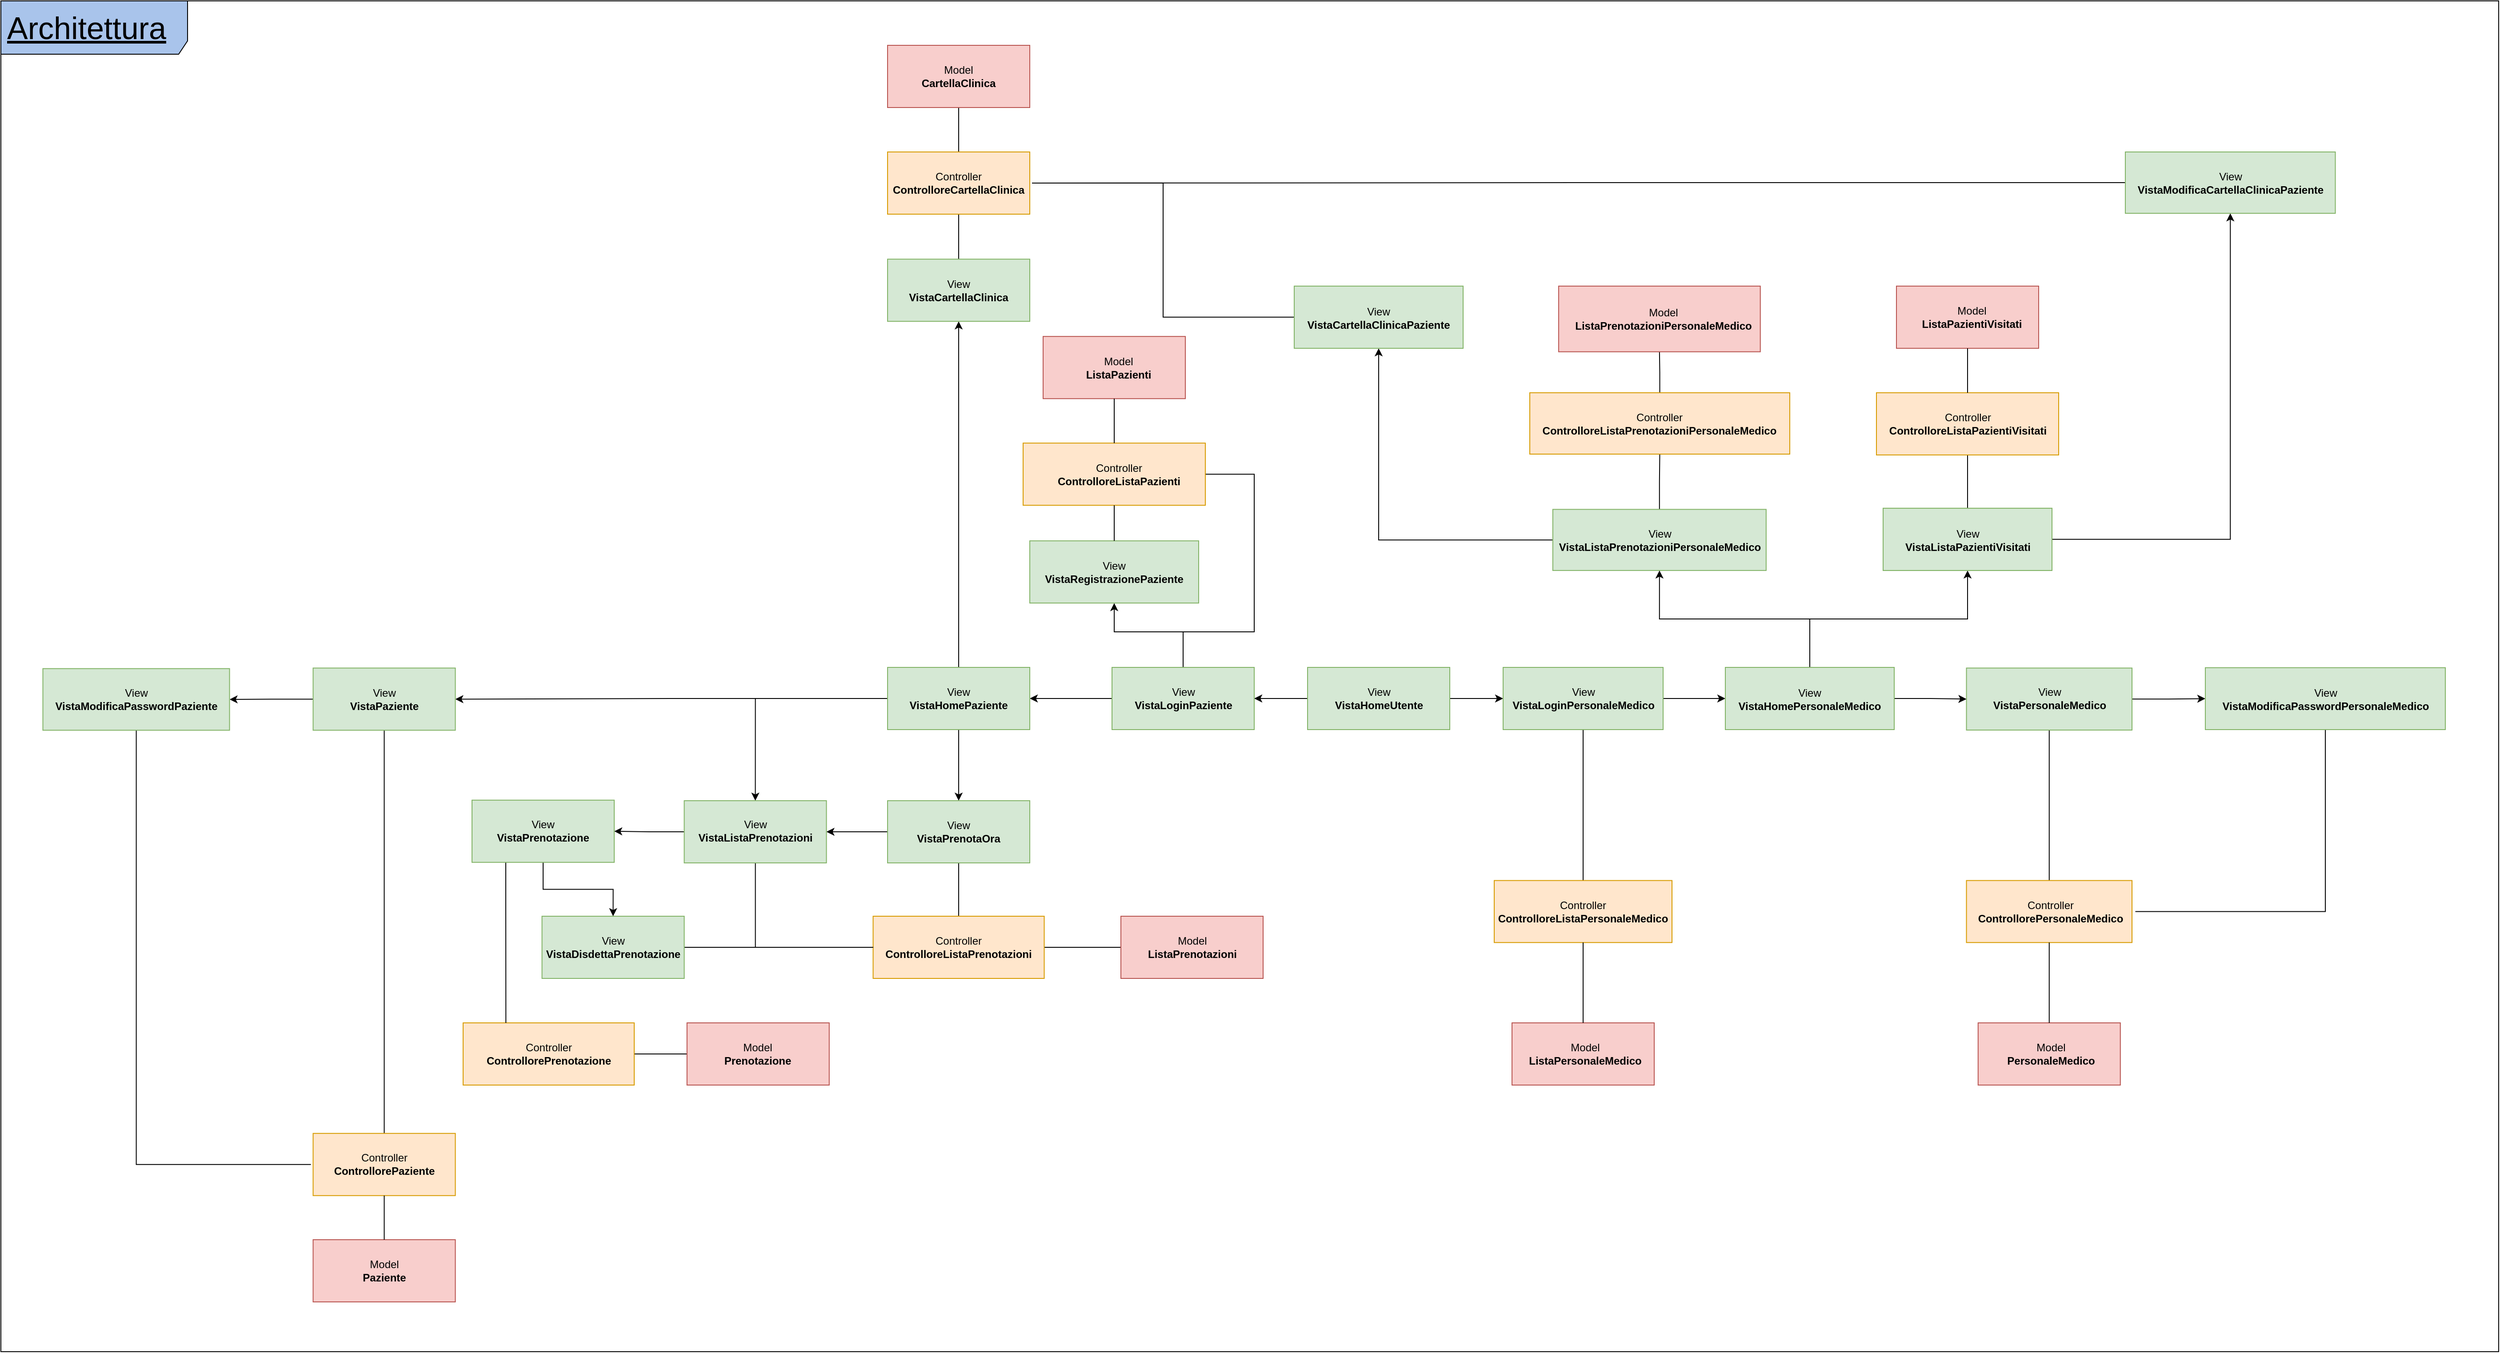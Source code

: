 <mxfile version="14.6.13" type="device" pages="2"><diagram id="q2VVd2B84z3nJahNHTAL" name="Mappa dell'architettura"><mxGraphModel dx="5321" dy="3147" grid="1" gridSize="10" guides="1" tooltips="1" connect="1" arrows="1" fold="1" page="1" pageScale="1" pageWidth="1169" pageHeight="827" math="0" shadow="0"><root><mxCell id="0"/><mxCell id="1" parent="0"/><mxCell id="bePTOwA7vASSltTIKjE_-1" value="Architettura" style="shape=umlFrame;whiteSpace=wrap;html=1;width=210;height=60;boundedLbl=1;verticalAlign=middle;align=left;spacingLeft=5;swimlaneFillColor=#ffffff;fillColor=#A9C4EB;fontStyle=4;fontSize=35;" parent="1" vertex="1"><mxGeometry x="-1020" y="-760" width="2810" height="1520" as="geometry"/></mxCell><mxCell id="bePTOwA7vASSltTIKjE_-172" style="edgeStyle=orthogonalEdgeStyle;rounded=0;orthogonalLoop=1;jettySize=auto;html=1;entryX=0;entryY=0.5;entryDx=0;entryDy=0;endArrow=classic;endFill=1;endSize=6;strokeWidth=1;" parent="1" source="bePTOwA7vASSltTIKjE_-165" target="bePTOwA7vASSltTIKjE_-151" edge="1"><mxGeometry relative="1" as="geometry"/></mxCell><mxCell id="DVnP7XI0WktDnxRFatWo-18" style="edgeStyle=orthogonalEdgeStyle;rounded=0;orthogonalLoop=1;jettySize=auto;html=1;endArrow=none;endFill=0;" parent="1" source="bePTOwA7vASSltTIKjE_-165" target="bePTOwA7vASSltTIKjE_-153" edge="1"><mxGeometry relative="1" as="geometry"/></mxCell><mxCell id="bePTOwA7vASSltTIKjE_-165" value="" style="rounded=0;whiteSpace=wrap;html=1;fillColor=#d5e8d4;strokeColor=#82b366;" parent="1" vertex="1"><mxGeometry x="1191.26" y="-9.27" width="186.25" height="69.81" as="geometry"/></mxCell><mxCell id="bePTOwA7vASSltTIKjE_-19" style="edgeStyle=orthogonalEdgeStyle;rounded=0;orthogonalLoop=1;jettySize=auto;html=1;entryX=0;entryY=0.5;entryDx=0;entryDy=0;" parent="1" source="bePTOwA7vASSltTIKjE_-10" target="bePTOwA7vASSltTIKjE_-14" edge="1"><mxGeometry relative="1" as="geometry"/></mxCell><mxCell id="bePTOwA7vASSltTIKjE_-20" style="edgeStyle=orthogonalEdgeStyle;rounded=0;orthogonalLoop=1;jettySize=auto;html=1;entryX=1;entryY=0.5;entryDx=0;entryDy=0;" parent="1" source="bePTOwA7vASSltTIKjE_-10" target="bePTOwA7vASSltTIKjE_-12" edge="1"><mxGeometry relative="1" as="geometry"/></mxCell><mxCell id="bePTOwA7vASSltTIKjE_-10" value="" style="rounded=0;whiteSpace=wrap;html=1;fillColor=#d5e8d4;strokeColor=#82b366;" parent="1" vertex="1"><mxGeometry x="450" y="-10" width="160" height="70" as="geometry"/></mxCell><mxCell id="bePTOwA7vASSltTIKjE_-11" value="View&lt;br&gt;&lt;b&gt;VistaHomeUtente&lt;/b&gt;" style="text;html=1;strokeColor=none;fillColor=none;align=center;verticalAlign=middle;whiteSpace=wrap;rounded=0;" parent="1" vertex="1"><mxGeometry x="472.5" y="1.25" width="115" height="47.5" as="geometry"/></mxCell><mxCell id="bePTOwA7vASSltTIKjE_-48" style="edgeStyle=orthogonalEdgeStyle;rounded=0;orthogonalLoop=1;jettySize=auto;html=1;entryX=0.5;entryY=1;entryDx=0;entryDy=0;" parent="1" source="bePTOwA7vASSltTIKjE_-12" target="bePTOwA7vASSltTIKjE_-40" edge="1"><mxGeometry relative="1" as="geometry"><Array as="points"><mxPoint x="310" y="-50"/><mxPoint x="233" y="-50"/></Array></mxGeometry></mxCell><mxCell id="bePTOwA7vASSltTIKjE_-62" style="edgeStyle=orthogonalEdgeStyle;rounded=0;orthogonalLoop=1;jettySize=auto;html=1;entryX=1;entryY=0.5;entryDx=0;entryDy=0;" parent="1" source="bePTOwA7vASSltTIKjE_-12" target="bePTOwA7vASSltTIKjE_-60" edge="1"><mxGeometry relative="1" as="geometry"/></mxCell><mxCell id="JxcjFSMaYZRbYynwaoVk-3" style="edgeStyle=orthogonalEdgeStyle;rounded=0;orthogonalLoop=1;jettySize=auto;html=1;entryX=1;entryY=0.5;entryDx=0;entryDy=0;endArrow=none;endFill=0;" parent="1" source="bePTOwA7vASSltTIKjE_-12" target="bePTOwA7vASSltTIKjE_-43" edge="1"><mxGeometry relative="1" as="geometry"><Array as="points"><mxPoint x="310" y="-50"/><mxPoint x="390" y="-50"/><mxPoint x="390" y="-227"/></Array></mxGeometry></mxCell><mxCell id="bePTOwA7vASSltTIKjE_-12" value="" style="rounded=0;whiteSpace=wrap;html=1;fillColor=#d5e8d4;strokeColor=#82b366;" parent="1" vertex="1"><mxGeometry x="230" y="-10" width="160" height="70" as="geometry"/></mxCell><mxCell id="bePTOwA7vASSltTIKjE_-13" value="View&lt;br&gt;&lt;b&gt;VistaLoginPaziente&lt;/b&gt;" style="text;html=1;strokeColor=none;fillColor=none;align=center;verticalAlign=middle;whiteSpace=wrap;rounded=0;" parent="1" vertex="1"><mxGeometry x="252.5" y="1.25" width="115" height="47.5" as="geometry"/></mxCell><mxCell id="bePTOwA7vASSltTIKjE_-66" style="edgeStyle=orthogonalEdgeStyle;rounded=0;orthogonalLoop=1;jettySize=auto;html=1;entryX=0;entryY=0.5;entryDx=0;entryDy=0;" parent="1" source="bePTOwA7vASSltTIKjE_-14" target="bePTOwA7vASSltTIKjE_-63" edge="1"><mxGeometry relative="1" as="geometry"/></mxCell><mxCell id="vM_RweiuFUVw8HSSV355-6" style="edgeStyle=orthogonalEdgeStyle;rounded=0;orthogonalLoop=1;jettySize=auto;html=1;entryX=0.5;entryY=0;entryDx=0;entryDy=0;endArrow=none;endFill=0;" parent="1" source="bePTOwA7vASSltTIKjE_-14" target="vM_RweiuFUVw8HSSV355-1" edge="1"><mxGeometry relative="1" as="geometry"/></mxCell><mxCell id="bePTOwA7vASSltTIKjE_-14" value="" style="rounded=0;whiteSpace=wrap;html=1;fillColor=#d5e8d4;strokeColor=#82b366;" parent="1" vertex="1"><mxGeometry x="670" y="-10" width="180" height="70" as="geometry"/></mxCell><mxCell id="bePTOwA7vASSltTIKjE_-15" value="View&lt;br&gt;&lt;b&gt;VistaLoginPersonaleMedico&lt;/b&gt;" style="text;html=1;strokeColor=none;fillColor=none;align=center;verticalAlign=middle;whiteSpace=wrap;rounded=0;" parent="1" vertex="1"><mxGeometry x="677.5" y="0.63" width="165" height="48.75" as="geometry"/></mxCell><mxCell id="bePTOwA7vASSltTIKjE_-40" value="" style="rounded=0;whiteSpace=wrap;html=1;fillColor=#d5e8d4;strokeColor=#82b366;" parent="1" vertex="1"><mxGeometry x="137.5" y="-152.4" width="190" height="70" as="geometry"/></mxCell><mxCell id="bePTOwA7vASSltTIKjE_-41" value="View&lt;br&gt;&lt;b&gt;VistaRegistrazionePaziente&lt;/b&gt;" style="text;html=1;strokeColor=none;fillColor=none;align=center;verticalAlign=middle;whiteSpace=wrap;rounded=0;" parent="1" vertex="1"><mxGeometry x="131.25" y="-144.58" width="202.5" height="54.37" as="geometry"/></mxCell><mxCell id="bePTOwA7vASSltTIKjE_-43" value="" style="rounded=0;whiteSpace=wrap;html=1;fillColor=#ffe6cc;strokeColor=#d79b00;" parent="1" vertex="1"><mxGeometry x="130" y="-262.4" width="205" height="70" as="geometry"/></mxCell><mxCell id="bePTOwA7vASSltTIKjE_-44" value="Controller&lt;br&gt;&lt;b&gt;ControlloreListaPazienti&lt;/b&gt;" style="text;html=1;strokeColor=none;fillColor=none;align=center;verticalAlign=middle;whiteSpace=wrap;rounded=0;" parent="1" vertex="1"><mxGeometry x="147.5" y="-241.77" width="180" height="28.75" as="geometry"/></mxCell><mxCell id="bePTOwA7vASSltTIKjE_-45" value="" style="rounded=0;whiteSpace=wrap;html=1;fillColor=#f8cecc;strokeColor=#b85450;" parent="1" vertex="1"><mxGeometry x="152.5" y="-382.4" width="160" height="70" as="geometry"/></mxCell><mxCell id="bePTOwA7vASSltTIKjE_-46" value="Model&lt;br&gt;&lt;b&gt;ListaPazienti&lt;/b&gt;" style="text;html=1;strokeColor=none;fillColor=none;align=center;verticalAlign=middle;whiteSpace=wrap;rounded=0;" parent="1" vertex="1"><mxGeometry x="191.25" y="-361.77" width="92.5" height="28.75" as="geometry"/></mxCell><mxCell id="bePTOwA7vASSltTIKjE_-49" value="" style="endArrow=none;html=1;entryX=0.5;entryY=1;entryDx=0;entryDy=0;exitX=0.5;exitY=0;exitDx=0;exitDy=0;" parent="1" source="bePTOwA7vASSltTIKjE_-40" target="bePTOwA7vASSltTIKjE_-43" edge="1"><mxGeometry width="50" height="50" relative="1" as="geometry"><mxPoint x="232.5" y="-152.4" as="sourcePoint"/><mxPoint x="227.5" y="57.6" as="targetPoint"/></mxGeometry></mxCell><mxCell id="bePTOwA7vASSltTIKjE_-50" value="" style="endArrow=none;html=1;entryX=0.5;entryY=1;entryDx=0;entryDy=0;exitX=0.5;exitY=0;exitDx=0;exitDy=0;" parent="1" source="bePTOwA7vASSltTIKjE_-43" target="bePTOwA7vASSltTIKjE_-45" edge="1"><mxGeometry width="50" height="50" relative="1" as="geometry"><mxPoint x="227.5" y="117.6" as="sourcePoint"/><mxPoint x="227.5" y="57.6" as="targetPoint"/></mxGeometry></mxCell><mxCell id="bePTOwA7vASSltTIKjE_-80" style="edgeStyle=orthogonalEdgeStyle;rounded=0;orthogonalLoop=1;jettySize=auto;html=1;entryX=1;entryY=0.5;entryDx=0;entryDy=0;" parent="1" source="bePTOwA7vASSltTIKjE_-60" target="bePTOwA7vASSltTIKjE_-108" edge="1"><mxGeometry relative="1" as="geometry"><mxPoint x="-90" y="25.63" as="targetPoint"/></mxGeometry></mxCell><mxCell id="bePTOwA7vASSltTIKjE_-208" style="edgeStyle=orthogonalEdgeStyle;rounded=0;orthogonalLoop=1;jettySize=auto;html=1;entryX=0.5;entryY=0;entryDx=0;entryDy=0;endArrow=classic;endFill=1;endSize=6;strokeWidth=1;" parent="1" source="bePTOwA7vASSltTIKjE_-60" target="bePTOwA7vASSltTIKjE_-69" edge="1"><mxGeometry relative="1" as="geometry"/></mxCell><mxCell id="bePTOwA7vASSltTIKjE_-209" style="edgeStyle=orthogonalEdgeStyle;rounded=0;orthogonalLoop=1;jettySize=auto;html=1;entryX=0.5;entryY=0;entryDx=0;entryDy=0;endArrow=classic;endFill=1;endSize=6;strokeWidth=1;" parent="1" source="bePTOwA7vASSltTIKjE_-60" target="bePTOwA7vASSltTIKjE_-104" edge="1"><mxGeometry relative="1" as="geometry"/></mxCell><mxCell id="bePTOwA7vASSltTIKjE_-219" style="edgeStyle=orthogonalEdgeStyle;rounded=0;orthogonalLoop=1;jettySize=auto;html=1;entryX=0.5;entryY=1;entryDx=0;entryDy=0;endArrow=classic;endFill=1;endSize=6;strokeWidth=1;" parent="1" source="bePTOwA7vASSltTIKjE_-60" target="bePTOwA7vASSltTIKjE_-201" edge="1"><mxGeometry relative="1" as="geometry"/></mxCell><mxCell id="bePTOwA7vASSltTIKjE_-60" value="" style="rounded=0;whiteSpace=wrap;html=1;fillColor=#d5e8d4;strokeColor=#82b366;" parent="1" vertex="1"><mxGeometry x="-22.5" y="-10" width="160" height="70" as="geometry"/></mxCell><mxCell id="bePTOwA7vASSltTIKjE_-61" value="View&lt;br&gt;&lt;b&gt;VistaHomePaziente&lt;/b&gt;" style="text;html=1;strokeColor=none;fillColor=none;align=center;verticalAlign=middle;whiteSpace=wrap;rounded=0;" parent="1" vertex="1"><mxGeometry y="1.25" width="115" height="47.5" as="geometry"/></mxCell><mxCell id="bePTOwA7vASSltTIKjE_-171" style="edgeStyle=orthogonalEdgeStyle;rounded=0;orthogonalLoop=1;jettySize=auto;html=1;entryX=0;entryY=0.5;entryDx=0;entryDy=0;endArrow=classic;endFill=1;endSize=6;strokeWidth=1;" parent="1" source="bePTOwA7vASSltTIKjE_-63" target="bePTOwA7vASSltTIKjE_-165" edge="1"><mxGeometry relative="1" as="geometry"/></mxCell><mxCell id="bePTOwA7vASSltTIKjE_-63" value="" style="rounded=0;whiteSpace=wrap;html=1;fillColor=#d5e8d4;strokeColor=#82b366;" parent="1" vertex="1"><mxGeometry x="920" y="-10" width="190" height="70" as="geometry"/></mxCell><mxCell id="bePTOwA7vASSltTIKjE_-64" value="View&lt;br&gt;&lt;b&gt;VistaHomePersonaleMedico&lt;/b&gt;" style="text;html=1;strokeColor=none;fillColor=none;align=center;verticalAlign=middle;whiteSpace=wrap;rounded=0;" parent="1" vertex="1"><mxGeometry x="931.25" y="1.25" width="167.5" height="48.75" as="geometry"/></mxCell><mxCell id="bePTOwA7vASSltTIKjE_-212" style="edgeStyle=orthogonalEdgeStyle;rounded=0;orthogonalLoop=1;jettySize=auto;html=1;entryX=0.5;entryY=0;entryDx=0;entryDy=0;endArrow=none;endFill=0;endSize=6;strokeWidth=1;" parent="1" source="bePTOwA7vASSltTIKjE_-69" target="bePTOwA7vASSltTIKjE_-81" edge="1"><mxGeometry relative="1" as="geometry"/></mxCell><mxCell id="5k6-tMZiWykbWx36NnqJ-1" style="edgeStyle=orthogonalEdgeStyle;rounded=0;orthogonalLoop=1;jettySize=auto;html=1;entryX=1;entryY=0.5;entryDx=0;entryDy=0;" parent="1" source="bePTOwA7vASSltTIKjE_-69" target="bePTOwA7vASSltTIKjE_-104" edge="1"><mxGeometry relative="1" as="geometry"/></mxCell><mxCell id="bePTOwA7vASSltTIKjE_-69" value="" style="rounded=0;whiteSpace=wrap;html=1;fillColor=#d5e8d4;strokeColor=#82b366;" parent="1" vertex="1"><mxGeometry x="-22.5" y="140" width="160" height="70" as="geometry"/></mxCell><mxCell id="bePTOwA7vASSltTIKjE_-70" value="View&lt;br&gt;&lt;b&gt;VistaPrenotaOra&lt;/b&gt;" style="text;html=1;strokeColor=none;fillColor=none;align=center;verticalAlign=middle;whiteSpace=wrap;rounded=0;" parent="1" vertex="1"><mxGeometry y="151.25" width="115" height="47.5" as="geometry"/></mxCell><mxCell id="JxcjFSMaYZRbYynwaoVk-13" style="edgeStyle=orthogonalEdgeStyle;rounded=0;orthogonalLoop=1;jettySize=auto;html=1;entryX=0;entryY=0.5;entryDx=0;entryDy=0;endArrow=none;endFill=0;" parent="1" source="bePTOwA7vASSltTIKjE_-81" target="bePTOwA7vASSltTIKjE_-93" edge="1"><mxGeometry relative="1" as="geometry"/></mxCell><mxCell id="bePTOwA7vASSltTIKjE_-81" value="" style="rounded=0;whiteSpace=wrap;html=1;fillColor=#ffe6cc;strokeColor=#d79b00;" parent="1" vertex="1"><mxGeometry x="-38.75" y="270" width="192.5" height="70" as="geometry"/></mxCell><mxCell id="bePTOwA7vASSltTIKjE_-82" value="Controller&lt;br&gt;&lt;b&gt;ControlloreListaPrenotazioni&lt;/b&gt;" style="text;html=1;strokeColor=none;fillColor=none;align=center;verticalAlign=middle;whiteSpace=wrap;rounded=0;" parent="1" vertex="1"><mxGeometry x="-30" y="282.81" width="175" height="44.38" as="geometry"/></mxCell><mxCell id="bePTOwA7vASSltTIKjE_-93" value="" style="rounded=0;whiteSpace=wrap;html=1;fillColor=#f8cecc;strokeColor=#b85450;" parent="1" vertex="1"><mxGeometry x="240" y="270" width="160" height="70" as="geometry"/></mxCell><mxCell id="bePTOwA7vASSltTIKjE_-94" value="Model&lt;br&gt;&lt;b&gt;ListaPrenotazioni&lt;/b&gt;" style="text;html=1;strokeColor=none;fillColor=none;align=center;verticalAlign=middle;whiteSpace=wrap;rounded=0;" parent="1" vertex="1"><mxGeometry x="262.5" y="290.63" width="115" height="28.75" as="geometry"/></mxCell><mxCell id="tPLZoVt6d1LHTyxT61mc-1" style="edgeStyle=orthogonalEdgeStyle;rounded=0;orthogonalLoop=1;jettySize=auto;html=1;entryX=1;entryY=0.5;entryDx=0;entryDy=0;" parent="1" source="bePTOwA7vASSltTIKjE_-104" target="JxcjFSMaYZRbYynwaoVk-7" edge="1"><mxGeometry relative="1" as="geometry"/></mxCell><mxCell id="tPLZoVt6d1LHTyxT61mc-9" style="edgeStyle=orthogonalEdgeStyle;rounded=0;orthogonalLoop=1;jettySize=auto;html=1;entryX=0;entryY=0.5;entryDx=0;entryDy=0;endArrow=none;endFill=0;" parent="1" source="bePTOwA7vASSltTIKjE_-104" target="bePTOwA7vASSltTIKjE_-81" edge="1"><mxGeometry relative="1" as="geometry"><Array as="points"><mxPoint x="-171" y="305"/></Array></mxGeometry></mxCell><mxCell id="bePTOwA7vASSltTIKjE_-104" value="" style="rounded=0;whiteSpace=wrap;html=1;fillColor=#d5e8d4;strokeColor=#82b366;" parent="1" vertex="1"><mxGeometry x="-251.25" y="140" width="160" height="70" as="geometry"/></mxCell><mxCell id="bePTOwA7vASSltTIKjE_-105" value="View&lt;br&gt;&lt;b&gt;VistaListaPrenotazioni&lt;/b&gt;" style="text;html=1;strokeColor=none;fillColor=none;align=center;verticalAlign=middle;whiteSpace=wrap;rounded=0;" parent="1" vertex="1"><mxGeometry x="-235" y="150" width="127.5" height="48.75" as="geometry"/></mxCell><mxCell id="bePTOwA7vASSltTIKjE_-137" style="edgeStyle=orthogonalEdgeStyle;rounded=0;orthogonalLoop=1;jettySize=auto;html=1;entryX=1;entryY=0.5;entryDx=0;entryDy=0;endArrow=classic;endFill=1;endSize=6;strokeWidth=1;" parent="1" source="bePTOwA7vASSltTIKjE_-108" target="bePTOwA7vASSltTIKjE_-129" edge="1"><mxGeometry relative="1" as="geometry"/></mxCell><mxCell id="bePTOwA7vASSltTIKjE_-142" style="edgeStyle=orthogonalEdgeStyle;rounded=0;orthogonalLoop=1;jettySize=auto;html=1;entryX=0.5;entryY=0;entryDx=0;entryDy=0;endArrow=none;endFill=0;endSize=6;strokeWidth=1;" parent="1" source="bePTOwA7vASSltTIKjE_-108" target="bePTOwA7vASSltTIKjE_-131" edge="1"><mxGeometry relative="1" as="geometry"/></mxCell><mxCell id="bePTOwA7vASSltTIKjE_-108" value="" style="rounded=0;whiteSpace=wrap;html=1;fillColor=#d5e8d4;strokeColor=#82b366;" parent="1" vertex="1"><mxGeometry x="-668.75" y="-9.27" width="160" height="70" as="geometry"/></mxCell><mxCell id="bePTOwA7vASSltTIKjE_-109" value="View&lt;br&gt;&lt;b&gt;VistaPaziente&lt;/b&gt;" style="text;html=1;strokeColor=none;fillColor=none;align=center;verticalAlign=middle;whiteSpace=wrap;rounded=0;" parent="1" vertex="1"><mxGeometry x="-646.25" y="1.98" width="115" height="47.5" as="geometry"/></mxCell><mxCell id="tPLZoVt6d1LHTyxT61mc-7" style="edgeStyle=orthogonalEdgeStyle;rounded=0;orthogonalLoop=1;jettySize=auto;html=1;entryX=0;entryY=0.5;entryDx=0;entryDy=0;endArrow=none;endFill=0;" parent="1" source="bePTOwA7vASSltTIKjE_-112" target="bePTOwA7vASSltTIKjE_-118" edge="1"><mxGeometry relative="1" as="geometry"/></mxCell><mxCell id="bePTOwA7vASSltTIKjE_-112" value="" style="rounded=0;whiteSpace=wrap;html=1;fillColor=#ffe6cc;strokeColor=#d79b00;" parent="1" vertex="1"><mxGeometry x="-500" y="390.01" width="192.5" height="70" as="geometry"/></mxCell><mxCell id="bePTOwA7vASSltTIKjE_-113" value="Controller&lt;br&gt;&lt;b&gt;ControllorePrenotazione&lt;br&gt;&lt;/b&gt;" style="text;html=1;strokeColor=none;fillColor=none;align=center;verticalAlign=middle;whiteSpace=wrap;rounded=0;" parent="1" vertex="1"><mxGeometry x="-491.25" y="402.82" width="175" height="44.38" as="geometry"/></mxCell><mxCell id="tPLZoVt6d1LHTyxT61mc-10" style="edgeStyle=orthogonalEdgeStyle;rounded=0;orthogonalLoop=1;jettySize=auto;html=1;entryX=0;entryY=0.5;entryDx=0;entryDy=0;endArrow=none;endFill=0;" parent="1" source="bePTOwA7vASSltTIKjE_-115" target="bePTOwA7vASSltTIKjE_-81" edge="1"><mxGeometry relative="1" as="geometry"/></mxCell><mxCell id="bePTOwA7vASSltTIKjE_-115" value="" style="rounded=0;whiteSpace=wrap;html=1;fillColor=#d5e8d4;strokeColor=#82b366;" parent="1" vertex="1"><mxGeometry x="-411.25" y="270" width="160" height="70" as="geometry"/></mxCell><mxCell id="bePTOwA7vASSltTIKjE_-116" value="View&lt;br&gt;&lt;b&gt;VistaDisdettaPrenotazione&lt;/b&gt;" style="text;html=1;strokeColor=none;fillColor=none;align=center;verticalAlign=middle;whiteSpace=wrap;rounded=0;" parent="1" vertex="1"><mxGeometry x="-408.12" y="280" width="153.75" height="50" as="geometry"/></mxCell><mxCell id="bePTOwA7vASSltTIKjE_-118" value="" style="rounded=0;whiteSpace=wrap;html=1;fillColor=#f8cecc;strokeColor=#b85450;" parent="1" vertex="1"><mxGeometry x="-248.12" y="390" width="160" height="70" as="geometry"/></mxCell><mxCell id="bePTOwA7vASSltTIKjE_-119" value="Model&lt;br&gt;&lt;b&gt;Prenotazione&lt;/b&gt;" style="text;html=1;strokeColor=none;fillColor=none;align=center;verticalAlign=middle;whiteSpace=wrap;rounded=0;" parent="1" vertex="1"><mxGeometry x="-225.62" y="410.63" width="115" height="28.75" as="geometry"/></mxCell><mxCell id="bePTOwA7vASSltTIKjE_-143" style="edgeStyle=orthogonalEdgeStyle;rounded=0;orthogonalLoop=1;jettySize=auto;html=1;entryX=0;entryY=0.5;entryDx=0;entryDy=0;endArrow=none;endFill=0;endSize=6;strokeWidth=1;" parent="1" source="bePTOwA7vASSltTIKjE_-129" target="bePTOwA7vASSltTIKjE_-132" edge="1"><mxGeometry relative="1" as="geometry"><Array as="points"><mxPoint x="-868" y="549"/></Array></mxGeometry></mxCell><mxCell id="bePTOwA7vASSltTIKjE_-129" value="" style="rounded=0;whiteSpace=wrap;html=1;fillColor=#d5e8d4;strokeColor=#82b366;" parent="1" vertex="1"><mxGeometry x="-972.75" y="-8.64" width="210" height="69.37" as="geometry"/></mxCell><mxCell id="bePTOwA7vASSltTIKjE_-130" value="View&lt;br&gt;&lt;b&gt;VistaModificaPasswordPaziente&lt;/b&gt;" style="text;html=1;strokeColor=none;fillColor=none;align=center;verticalAlign=middle;whiteSpace=wrap;rounded=0;" parent="1" vertex="1"><mxGeometry x="-925.25" y="2.61" width="115" height="47.5" as="geometry"/></mxCell><mxCell id="bePTOwA7vASSltTIKjE_-131" value="" style="rounded=0;whiteSpace=wrap;html=1;fillColor=#ffe6cc;strokeColor=#d79b00;" parent="1" vertex="1"><mxGeometry x="-668.75" y="514.38" width="160" height="70" as="geometry"/></mxCell><mxCell id="bePTOwA7vASSltTIKjE_-132" value="Controller&lt;br&gt;&lt;b&gt;ControllorePaziente&lt;/b&gt;" style="text;html=1;strokeColor=none;fillColor=none;align=center;verticalAlign=middle;whiteSpace=wrap;rounded=0;" parent="1" vertex="1"><mxGeometry x="-671.25" y="530.01" width="165" height="38.75" as="geometry"/></mxCell><mxCell id="bePTOwA7vASSltTIKjE_-133" value="" style="rounded=0;whiteSpace=wrap;html=1;fillColor=#f8cecc;strokeColor=#b85450;" parent="1" vertex="1"><mxGeometry x="-668.75" y="634" width="160" height="70" as="geometry"/></mxCell><mxCell id="bePTOwA7vASSltTIKjE_-134" value="Model&lt;br&gt;&lt;b&gt;Paziente&lt;/b&gt;" style="text;html=1;strokeColor=none;fillColor=none;align=center;verticalAlign=middle;whiteSpace=wrap;rounded=0;" parent="1" vertex="1"><mxGeometry x="-636.25" y="649.63" width="95" height="38.75" as="geometry"/></mxCell><mxCell id="bePTOwA7vASSltTIKjE_-135" value="" style="endArrow=none;html=1;entryX=0.5;entryY=1;entryDx=0;entryDy=0;exitX=0.5;exitY=0;exitDx=0;exitDy=0;" parent="1" source="bePTOwA7vASSltTIKjE_-133" target="bePTOwA7vASSltTIKjE_-131" edge="1"><mxGeometry width="50" height="50" relative="1" as="geometry"><mxPoint x="-576.25" y="530" as="sourcePoint"/><mxPoint x="-576.25" y="470" as="targetPoint"/></mxGeometry></mxCell><mxCell id="DVnP7XI0WktDnxRFatWo-19" style="edgeStyle=orthogonalEdgeStyle;rounded=0;orthogonalLoop=1;jettySize=auto;html=1;entryX=1;entryY=0.5;entryDx=0;entryDy=0;endArrow=none;endFill=0;" parent="1" source="bePTOwA7vASSltTIKjE_-151" target="bePTOwA7vASSltTIKjE_-154" edge="1"><mxGeometry relative="1" as="geometry"><Array as="points"><mxPoint x="1595" y="265"/></Array></mxGeometry></mxCell><mxCell id="bePTOwA7vASSltTIKjE_-151" value="" style="rounded=0;whiteSpace=wrap;html=1;fillColor=#d5e8d4;strokeColor=#82b366;" parent="1" vertex="1"><mxGeometry x="1460" y="-9.68" width="270" height="69.68" as="geometry"/></mxCell><mxCell id="bePTOwA7vASSltTIKjE_-152" value="View&lt;br&gt;&lt;b&gt;VistaModificaPasswordPersonaleMedico&lt;/b&gt;" style="text;html=1;strokeColor=none;fillColor=none;align=center;verticalAlign=middle;whiteSpace=wrap;rounded=0;" parent="1" vertex="1"><mxGeometry x="1468.75" y="-3.58" width="252.5" height="58.43" as="geometry"/></mxCell><mxCell id="bePTOwA7vASSltTIKjE_-153" value="" style="rounded=0;whiteSpace=wrap;html=1;fillColor=#ffe6cc;strokeColor=#d79b00;" parent="1" vertex="1"><mxGeometry x="1191.26" y="229.82" width="186.25" height="69.81" as="geometry"/></mxCell><mxCell id="bePTOwA7vASSltTIKjE_-154" value="Controller&lt;br&gt;&lt;b&gt;ControllorePersonaleMedico&lt;/b&gt;" style="text;html=1;strokeColor=none;fillColor=none;align=center;verticalAlign=middle;whiteSpace=wrap;rounded=0;" parent="1" vertex="1"><mxGeometry x="1191.26" y="247.54" width="190" height="34.37" as="geometry"/></mxCell><mxCell id="bePTOwA7vASSltTIKjE_-155" value="" style="rounded=0;whiteSpace=wrap;html=1;fillColor=#f8cecc;strokeColor=#b85450;" parent="1" vertex="1"><mxGeometry x="1204.38" y="390.0" width="160" height="70" as="geometry"/></mxCell><mxCell id="bePTOwA7vASSltTIKjE_-156" value="Model&lt;br&gt;&lt;b&gt;PersonaleMedico&lt;/b&gt;" style="text;html=1;strokeColor=none;fillColor=none;align=center;verticalAlign=middle;whiteSpace=wrap;rounded=0;" parent="1" vertex="1"><mxGeometry x="1238.76" y="405.62" width="95" height="38.75" as="geometry"/></mxCell><mxCell id="bePTOwA7vASSltTIKjE_-157" value="" style="endArrow=none;html=1;entryX=0.5;entryY=1;entryDx=0;entryDy=0;exitX=0.5;exitY=0;exitDx=0;exitDy=0;" parent="1" source="bePTOwA7vASSltTIKjE_-155" target="bePTOwA7vASSltTIKjE_-153" edge="1"><mxGeometry width="50" height="50" relative="1" as="geometry"><mxPoint x="1276.25" y="286.0" as="sourcePoint"/><mxPoint x="1276.25" y="226" as="targetPoint"/></mxGeometry></mxCell><mxCell id="DVnP7XI0WktDnxRFatWo-8" style="edgeStyle=orthogonalEdgeStyle;rounded=0;orthogonalLoop=1;jettySize=auto;html=1;entryX=0.5;entryY=1;entryDx=0;entryDy=0;endArrow=none;endFill=0;" parent="1" source="bePTOwA7vASSltTIKjE_-173" target="bePTOwA7vASSltTIKjE_-175" edge="1"><mxGeometry relative="1" as="geometry"/></mxCell><mxCell id="wZlQoeaC1Ikv3bBgdfqp-3" style="edgeStyle=orthogonalEdgeStyle;rounded=0;orthogonalLoop=1;jettySize=auto;html=1;entryX=0.5;entryY=1;entryDx=0;entryDy=0;" parent="1" source="bePTOwA7vASSltTIKjE_-173" target="wZlQoeaC1Ikv3bBgdfqp-1" edge="1"><mxGeometry relative="1" as="geometry"><Array as="points"><mxPoint x="530" y="-153"/></Array></mxGeometry></mxCell><mxCell id="bePTOwA7vASSltTIKjE_-173" value="" style="rounded=0;whiteSpace=wrap;html=1;fillColor=#d5e8d4;strokeColor=#82b366;" parent="1" vertex="1"><mxGeometry x="725.91" y="-187.81" width="240" height="68.75" as="geometry"/></mxCell><mxCell id="bePTOwA7vASSltTIKjE_-174" value="View&lt;br&gt;&lt;b&gt;VistaListaPrenotazioniPersonaleMedico&lt;/b&gt;" style="text;html=1;strokeColor=none;fillColor=none;align=center;verticalAlign=middle;whiteSpace=wrap;rounded=0;" parent="1" vertex="1"><mxGeometry x="741.54" y="-176.56" width="208.75" height="47.5" as="geometry"/></mxCell><mxCell id="DVnP7XI0WktDnxRFatWo-9" style="edgeStyle=orthogonalEdgeStyle;rounded=0;orthogonalLoop=1;jettySize=auto;html=1;entryX=0.5;entryY=1;entryDx=0;entryDy=0;endArrow=none;endFill=0;" parent="1" source="bePTOwA7vASSltTIKjE_-175" target="bePTOwA7vASSltTIKjE_-177" edge="1"><mxGeometry relative="1" as="geometry"/></mxCell><mxCell id="bePTOwA7vASSltTIKjE_-175" value="" style="rounded=0;whiteSpace=wrap;html=1;fillColor=#ffe6cc;strokeColor=#d79b00;" parent="1" vertex="1"><mxGeometry x="700" y="-319.06" width="292.48" height="69.06" as="geometry"/></mxCell><mxCell id="bePTOwA7vASSltTIKjE_-176" value="Controller&lt;br&gt;&lt;b&gt;ControlloreListaPrenotazioniPersonaleMedico&lt;/b&gt;" style="text;html=1;strokeColor=none;fillColor=none;align=center;verticalAlign=middle;whiteSpace=wrap;rounded=0;" parent="1" vertex="1"><mxGeometry x="706.24" y="-302.24" width="280" height="36.37" as="geometry"/></mxCell><mxCell id="bePTOwA7vASSltTIKjE_-177" value="" style="rounded=0;whiteSpace=wrap;html=1;fillColor=#f8cecc;strokeColor=#b85450;" parent="1" vertex="1"><mxGeometry x="732.47" y="-439.06" width="226.88" height="73.91" as="geometry"/></mxCell><mxCell id="bePTOwA7vASSltTIKjE_-178" value="Model&lt;br&gt;&lt;b&gt;ListaPrenotazioniPersonaleMedico&lt;/b&gt;" style="text;html=1;strokeColor=none;fillColor=none;align=center;verticalAlign=middle;whiteSpace=wrap;rounded=0;" parent="1" vertex="1"><mxGeometry x="803.1" y="-421.15" width="95" height="38.75" as="geometry"/></mxCell><mxCell id="DVnP7XI0WktDnxRFatWo-12" style="edgeStyle=orthogonalEdgeStyle;rounded=0;orthogonalLoop=1;jettySize=auto;html=1;entryX=0.5;entryY=1;entryDx=0;entryDy=0;endArrow=classic;endFill=1;" parent="1" source="bePTOwA7vASSltTIKjE_-182" target="bePTOwA7vASSltTIKjE_-173" edge="1"><mxGeometry relative="1" as="geometry"/></mxCell><mxCell id="DVnP7XI0WktDnxRFatWo-13" style="edgeStyle=orthogonalEdgeStyle;rounded=0;orthogonalLoop=1;jettySize=auto;html=1;entryX=0.5;entryY=1;entryDx=0;entryDy=0;endArrow=classic;endFill=1;" parent="1" source="bePTOwA7vASSltTIKjE_-182" target="bePTOwA7vASSltTIKjE_-193" edge="1"><mxGeometry relative="1" as="geometry"/></mxCell><mxCell id="bePTOwA7vASSltTIKjE_-182" value="" style="rounded=0;whiteSpace=wrap;html=1;fillColor=#d5e8d4;strokeColor=#82b366;" parent="1" vertex="1"><mxGeometry x="920" y="-10" width="190" height="70" as="geometry"/></mxCell><mxCell id="bePTOwA7vASSltTIKjE_-183" value="View&lt;br&gt;&lt;b&gt;VistaHomePersonaleMedico&lt;/b&gt;" style="text;html=1;strokeColor=none;fillColor=none;align=center;verticalAlign=middle;whiteSpace=wrap;rounded=0;" parent="1" vertex="1"><mxGeometry x="931.25" y="1.25" width="167.5" height="48.75" as="geometry"/></mxCell><mxCell id="bePTOwA7vASSltTIKjE_-191" style="edgeStyle=orthogonalEdgeStyle;rounded=0;orthogonalLoop=1;jettySize=auto;html=1;entryX=0.5;entryY=1;entryDx=0;entryDy=0;endArrow=none;endFill=0;endSize=6;strokeWidth=1;" parent="1" source="bePTOwA7vASSltTIKjE_-184" target="bePTOwA7vASSltTIKjE_-186" edge="1"><mxGeometry relative="1" as="geometry"/></mxCell><mxCell id="bePTOwA7vASSltTIKjE_-184" value="" style="rounded=0;whiteSpace=wrap;html=1;fillColor=#d5e8d4;strokeColor=#82b366;" parent="1" vertex="1"><mxGeometry x="1097.5" y="-189.06" width="190" height="70" as="geometry"/></mxCell><mxCell id="bePTOwA7vASSltTIKjE_-185" value="View&lt;br&gt;&lt;b&gt;VistaListaPazientiVisitati&lt;/b&gt;" style="text;html=1;strokeColor=none;fillColor=none;align=center;verticalAlign=middle;whiteSpace=wrap;rounded=0;" parent="1" vertex="1"><mxGeometry x="1108.75" y="-177.81" width="167.5" height="48.75" as="geometry"/></mxCell><mxCell id="bePTOwA7vASSltTIKjE_-186" value="" style="rounded=0;whiteSpace=wrap;html=1;fillColor=#ffe6cc;strokeColor=#d79b00;" parent="1" vertex="1"><mxGeometry x="1090" y="-319.06" width="205" height="70" as="geometry"/></mxCell><mxCell id="bePTOwA7vASSltTIKjE_-187" value="Controller&lt;br&gt;&lt;b&gt;ControlloreListaPazientiVisitati&lt;/b&gt;" style="text;html=1;strokeColor=none;fillColor=none;align=center;verticalAlign=middle;whiteSpace=wrap;rounded=0;" parent="1" vertex="1"><mxGeometry x="1102.5" y="-298.44" width="180" height="28.75" as="geometry"/></mxCell><mxCell id="bePTOwA7vASSltTIKjE_-188" value="" style="rounded=0;whiteSpace=wrap;html=1;fillColor=#f8cecc;strokeColor=#b85450;" parent="1" vertex="1"><mxGeometry x="1112.5" y="-439.06" width="160" height="70" as="geometry"/></mxCell><mxCell id="bePTOwA7vASSltTIKjE_-189" value="Model&lt;br&gt;&lt;b&gt;ListaPazientiVisitati&lt;/b&gt;" style="text;html=1;strokeColor=none;fillColor=none;align=center;verticalAlign=middle;whiteSpace=wrap;rounded=0;" parent="1" vertex="1"><mxGeometry x="1151.25" y="-418.43" width="92.5" height="28.75" as="geometry"/></mxCell><mxCell id="bePTOwA7vASSltTIKjE_-190" value="" style="endArrow=none;html=1;entryX=0.5;entryY=1;entryDx=0;entryDy=0;exitX=0.5;exitY=0;exitDx=0;exitDy=0;" parent="1" source="bePTOwA7vASSltTIKjE_-186" target="bePTOwA7vASSltTIKjE_-188" edge="1"><mxGeometry width="50" height="50" relative="1" as="geometry"><mxPoint x="1187.5" y="60.94" as="sourcePoint"/><mxPoint x="1187.5" y="0.94" as="targetPoint"/></mxGeometry></mxCell><mxCell id="DVnP7XI0WktDnxRFatWo-17" style="edgeStyle=orthogonalEdgeStyle;rounded=0;orthogonalLoop=1;jettySize=auto;html=1;entryX=0.5;entryY=1;entryDx=0;entryDy=0;endArrow=classic;endFill=1;" parent="1" source="bePTOwA7vASSltTIKjE_-193" target="DVnP7XI0WktDnxRFatWo-3" edge="1"><mxGeometry relative="1" as="geometry"/></mxCell><mxCell id="bePTOwA7vASSltTIKjE_-193" value="" style="rounded=0;whiteSpace=wrap;html=1;fillColor=#d5e8d4;strokeColor=#82b366;" parent="1" vertex="1"><mxGeometry x="1097.5" y="-189.06" width="190" height="70" as="geometry"/></mxCell><mxCell id="bePTOwA7vASSltTIKjE_-194" value="View&lt;br&gt;&lt;b&gt;VistaListaPazientiVisitati&lt;/b&gt;" style="text;html=1;strokeColor=none;fillColor=none;align=center;verticalAlign=middle;whiteSpace=wrap;rounded=0;" parent="1" vertex="1"><mxGeometry x="1108.75" y="-177.81" width="167.5" height="48.75" as="geometry"/></mxCell><mxCell id="bePTOwA7vASSltTIKjE_-217" style="edgeStyle=orthogonalEdgeStyle;rounded=0;orthogonalLoop=1;jettySize=auto;html=1;entryX=0.5;entryY=1;entryDx=0;entryDy=0;endArrow=none;endFill=0;endSize=6;strokeWidth=1;" parent="1" source="bePTOwA7vASSltTIKjE_-201" target="bePTOwA7vASSltTIKjE_-203" edge="1"><mxGeometry relative="1" as="geometry"/></mxCell><mxCell id="bePTOwA7vASSltTIKjE_-201" value="" style="rounded=0;whiteSpace=wrap;html=1;fillColor=#d5e8d4;strokeColor=#82b366;" parent="1" vertex="1"><mxGeometry x="-22.5" y="-469.38" width="160" height="70" as="geometry"/></mxCell><mxCell id="bePTOwA7vASSltTIKjE_-202" value="View&lt;br&gt;&lt;b&gt;VistaCartellaClinica&lt;/b&gt;" style="text;html=1;strokeColor=none;fillColor=none;align=center;verticalAlign=middle;whiteSpace=wrap;rounded=0;" parent="1" vertex="1"><mxGeometry y="-458.13" width="115" height="47.5" as="geometry"/></mxCell><mxCell id="bePTOwA7vASSltTIKjE_-218" style="edgeStyle=orthogonalEdgeStyle;rounded=0;orthogonalLoop=1;jettySize=auto;html=1;entryX=0.5;entryY=1;entryDx=0;entryDy=0;endArrow=none;endFill=0;endSize=6;strokeWidth=1;" parent="1" source="bePTOwA7vASSltTIKjE_-203" target="bePTOwA7vASSltTIKjE_-205" edge="1"><mxGeometry relative="1" as="geometry"/></mxCell><mxCell id="bePTOwA7vASSltTIKjE_-203" value="" style="rounded=0;whiteSpace=wrap;html=1;fillColor=#ffe6cc;strokeColor=#d79b00;" parent="1" vertex="1"><mxGeometry x="-22.5" y="-590.01" width="160" height="70" as="geometry"/></mxCell><mxCell id="bePTOwA7vASSltTIKjE_-204" value="Controller&lt;br&gt;&lt;b&gt;ControlloreCartellaClinica&lt;/b&gt;" style="text;html=1;strokeColor=none;fillColor=none;align=center;verticalAlign=middle;whiteSpace=wrap;rounded=0;" parent="1" vertex="1"><mxGeometry x="-25" y="-574.38" width="165" height="38.75" as="geometry"/></mxCell><mxCell id="bePTOwA7vASSltTIKjE_-205" value="" style="rounded=0;whiteSpace=wrap;html=1;fillColor=#f8cecc;strokeColor=#b85450;" parent="1" vertex="1"><mxGeometry x="-22.5" y="-710" width="160" height="70" as="geometry"/></mxCell><mxCell id="bePTOwA7vASSltTIKjE_-206" value="Model&lt;br&gt;&lt;b&gt;CartellaClinica&lt;/b&gt;" style="text;html=1;strokeColor=none;fillColor=none;align=center;verticalAlign=middle;whiteSpace=wrap;rounded=0;" parent="1" vertex="1"><mxGeometry x="10" y="-694.37" width="95" height="38.75" as="geometry"/></mxCell><mxCell id="DVnP7XI0WktDnxRFatWo-15" style="edgeStyle=orthogonalEdgeStyle;rounded=0;orthogonalLoop=1;jettySize=auto;html=1;entryX=1;entryY=0.5;entryDx=0;entryDy=0;endArrow=none;endFill=0;" parent="1" source="DVnP7XI0WktDnxRFatWo-3" target="bePTOwA7vASSltTIKjE_-204" edge="1"><mxGeometry relative="1" as="geometry"/></mxCell><mxCell id="DVnP7XI0WktDnxRFatWo-3" value="" style="rounded=0;whiteSpace=wrap;html=1;fillColor=#d5e8d4;strokeColor=#82b366;" parent="1" vertex="1"><mxGeometry x="1370" y="-590.01" width="236.25" height="69.06" as="geometry"/></mxCell><mxCell id="DVnP7XI0WktDnxRFatWo-4" value="View&lt;br&gt;&lt;b&gt;VistaModificaCartellaClinicaPaziente&lt;/b&gt;" style="text;html=1;strokeColor=none;fillColor=none;align=center;verticalAlign=middle;whiteSpace=wrap;rounded=0;" parent="1" vertex="1"><mxGeometry x="1381.25" y="-579.38" width="215" height="48.43" as="geometry"/></mxCell><mxCell id="bePTOwA7vASSltTIKjE_-149" value="View&lt;br&gt;&lt;b&gt;VistaPersonaleMedico&lt;/b&gt;" style="text;html=1;strokeColor=none;fillColor=none;align=center;verticalAlign=middle;whiteSpace=wrap;rounded=0;" parent="1" vertex="1"><mxGeometry x="1216.25" y="0.95" width="137.5" height="48.12" as="geometry"/></mxCell><mxCell id="tPLZoVt6d1LHTyxT61mc-11" style="edgeStyle=orthogonalEdgeStyle;rounded=0;orthogonalLoop=1;jettySize=auto;html=1;entryX=0.5;entryY=0;entryDx=0;entryDy=0;endArrow=classic;endFill=1;" parent="1" source="JxcjFSMaYZRbYynwaoVk-7" target="bePTOwA7vASSltTIKjE_-115" edge="1"><mxGeometry relative="1" as="geometry"/></mxCell><mxCell id="tPLZoVt6d1LHTyxT61mc-15" style="edgeStyle=orthogonalEdgeStyle;rounded=0;orthogonalLoop=1;jettySize=auto;html=1;entryX=0.25;entryY=0;entryDx=0;entryDy=0;endArrow=none;endFill=0;" parent="1" source="JxcjFSMaYZRbYynwaoVk-7" target="bePTOwA7vASSltTIKjE_-112" edge="1"><mxGeometry relative="1" as="geometry"><Array as="points"><mxPoint x="-452" y="260"/><mxPoint x="-452" y="260"/></Array></mxGeometry></mxCell><mxCell id="JxcjFSMaYZRbYynwaoVk-7" value="" style="rounded=0;whiteSpace=wrap;html=1;fillColor=#d5e8d4;strokeColor=#82b366;" parent="1" vertex="1"><mxGeometry x="-490" y="139.38" width="160" height="70" as="geometry"/></mxCell><mxCell id="JxcjFSMaYZRbYynwaoVk-8" value="View&lt;br&gt;&lt;b&gt;VistaPrenotazione&lt;/b&gt;" style="text;html=1;strokeColor=none;fillColor=none;align=center;verticalAlign=middle;whiteSpace=wrap;rounded=0;" parent="1" vertex="1"><mxGeometry x="-473.75" y="149.38" width="127.5" height="48.75" as="geometry"/></mxCell><mxCell id="vM_RweiuFUVw8HSSV355-1" value="" style="rounded=0;whiteSpace=wrap;html=1;fillColor=#ffe6cc;strokeColor=#d79b00;" parent="1" vertex="1"><mxGeometry x="660" y="229.82" width="200" height="69.81" as="geometry"/></mxCell><mxCell id="vM_RweiuFUVw8HSSV355-2" value="Controller&lt;br&gt;&lt;b&gt;ControlloreListaPersonaleMedico&lt;/b&gt;" style="text;html=1;strokeColor=none;fillColor=none;align=center;verticalAlign=middle;whiteSpace=wrap;rounded=0;" parent="1" vertex="1"><mxGeometry x="665.0" y="247.54" width="190" height="34.37" as="geometry"/></mxCell><mxCell id="vM_RweiuFUVw8HSSV355-3" value="" style="rounded=0;whiteSpace=wrap;html=1;fillColor=#f8cecc;strokeColor=#b85450;" parent="1" vertex="1"><mxGeometry x="680.0" y="390.0" width="160" height="70" as="geometry"/></mxCell><mxCell id="vM_RweiuFUVw8HSSV355-4" value="Model&lt;br&gt;&lt;b&gt;ListaPersonaleMedico&lt;/b&gt;" style="text;html=1;strokeColor=none;fillColor=none;align=center;verticalAlign=middle;whiteSpace=wrap;rounded=0;" parent="1" vertex="1"><mxGeometry x="695.63" y="405.64" width="132.5" height="38.75" as="geometry"/></mxCell><mxCell id="vM_RweiuFUVw8HSSV355-5" value="" style="endArrow=none;html=1;entryX=0.5;entryY=1;entryDx=0;entryDy=0;exitX=0.5;exitY=0;exitDx=0;exitDy=0;" parent="1" source="vM_RweiuFUVw8HSSV355-3" target="vM_RweiuFUVw8HSSV355-1" edge="1"><mxGeometry width="50" height="50" relative="1" as="geometry"><mxPoint x="754.99" y="286.0" as="sourcePoint"/><mxPoint x="754.99" y="226" as="targetPoint"/></mxGeometry></mxCell><mxCell id="wZlQoeaC1Ikv3bBgdfqp-5" style="edgeStyle=orthogonalEdgeStyle;rounded=0;orthogonalLoop=1;jettySize=auto;html=1;entryX=1;entryY=0.5;entryDx=0;entryDy=0;endArrow=none;endFill=0;" parent="1" source="wZlQoeaC1Ikv3bBgdfqp-1" target="bePTOwA7vASSltTIKjE_-204" edge="1"><mxGeometry relative="1" as="geometry"/></mxCell><mxCell id="wZlQoeaC1Ikv3bBgdfqp-1" value="" style="rounded=0;whiteSpace=wrap;html=1;fillColor=#d5e8d4;strokeColor=#82b366;" parent="1" vertex="1"><mxGeometry x="435" y="-439.06" width="190" height="70" as="geometry"/></mxCell><mxCell id="wZlQoeaC1Ikv3bBgdfqp-2" value="View&lt;br&gt;&lt;b&gt;VistaCartellaClinicaPaziente&lt;/b&gt;" style="text;html=1;strokeColor=none;fillColor=none;align=center;verticalAlign=middle;whiteSpace=wrap;rounded=0;" parent="1" vertex="1"><mxGeometry x="441.25" y="-426.87" width="177.5" height="47.5" as="geometry"/></mxCell></root></mxGraphModel></diagram><diagram id="dwzBnv3AtewZX2qbnkw-" name="Page-2"><mxGraphModel dx="5806" dy="3261" grid="1" gridSize="10" guides="1" tooltips="1" connect="1" arrows="1" fold="1" page="1" pageScale="1" pageWidth="827" pageHeight="1169" math="0" shadow="0"><root><mxCell id="cJoIbMjAtDLTJ6QG7HT0-0"/><mxCell id="cJoIbMjAtDLTJ6QG7HT0-1" parent="cJoIbMjAtDLTJ6QG7HT0-0"/><mxCell id="cJoIbMjAtDLTJ6QG7HT0-2" value="Architettura" style="shape=umlFrame;whiteSpace=wrap;html=1;width=210;height=60;boundedLbl=1;verticalAlign=middle;align=left;spacingLeft=5;swimlaneFillColor=#ffffff;fillColor=#A9C4EB;fontStyle=4;fontSize=35;" parent="cJoIbMjAtDLTJ6QG7HT0-1" vertex="1"><mxGeometry x="-1040" y="-750" width="3190" height="1520" as="geometry"/></mxCell><mxCell id="cJoIbMjAtDLTJ6QG7HT0-3" style="edgeStyle=orthogonalEdgeStyle;rounded=0;orthogonalLoop=1;jettySize=auto;html=1;entryX=0;entryY=0.5;entryDx=0;entryDy=0;endArrow=classic;endFill=1;endSize=6;strokeWidth=1;" parent="cJoIbMjAtDLTJ6QG7HT0-1" source="cJoIbMjAtDLTJ6QG7HT0-5" target="cJoIbMjAtDLTJ6QG7HT0-70" edge="1"><mxGeometry relative="1" as="geometry"/></mxCell><mxCell id="cJoIbMjAtDLTJ6QG7HT0-4" style="edgeStyle=orthogonalEdgeStyle;rounded=0;orthogonalLoop=1;jettySize=auto;html=1;endArrow=none;endFill=0;" parent="cJoIbMjAtDLTJ6QG7HT0-1" source="cJoIbMjAtDLTJ6QG7HT0-5" target="cJoIbMjAtDLTJ6QG7HT0-72" edge="1"><mxGeometry relative="1" as="geometry"/></mxCell><mxCell id="cJoIbMjAtDLTJ6QG7HT0-5" value="" style="rounded=0;whiteSpace=wrap;html=1;fillColor=#d5e8d4;strokeColor=#82b366;" parent="cJoIbMjAtDLTJ6QG7HT0-1" vertex="1"><mxGeometry x="1510.0" y="-8.86" width="186.25" height="69.81" as="geometry"/></mxCell><mxCell id="cJoIbMjAtDLTJ6QG7HT0-6" style="edgeStyle=orthogonalEdgeStyle;rounded=0;orthogonalLoop=1;jettySize=auto;html=1;entryX=0;entryY=0.5;entryDx=0;entryDy=0;" parent="cJoIbMjAtDLTJ6QG7HT0-1" source="cJoIbMjAtDLTJ6QG7HT0-8" target="cJoIbMjAtDLTJ6QG7HT0-17" edge="1"><mxGeometry relative="1" as="geometry"/></mxCell><mxCell id="cJoIbMjAtDLTJ6QG7HT0-7" style="edgeStyle=orthogonalEdgeStyle;rounded=0;orthogonalLoop=1;jettySize=auto;html=1;entryX=1;entryY=0.5;entryDx=0;entryDy=0;" parent="cJoIbMjAtDLTJ6QG7HT0-1" source="cJoIbMjAtDLTJ6QG7HT0-8" target="cJoIbMjAtDLTJ6QG7HT0-13" edge="1"><mxGeometry relative="1" as="geometry"/></mxCell><mxCell id="cJoIbMjAtDLTJ6QG7HT0-8" value="" style="rounded=0;whiteSpace=wrap;html=1;fillColor=#d5e8d4;strokeColor=#82b366;" parent="cJoIbMjAtDLTJ6QG7HT0-1" vertex="1"><mxGeometry x="450" y="-10" width="160" height="70" as="geometry"/></mxCell><mxCell id="cJoIbMjAtDLTJ6QG7HT0-9" value="View&lt;br&gt;&lt;b&gt;VistaHomeUtente&lt;/b&gt;" style="text;html=1;strokeColor=none;fillColor=none;align=center;verticalAlign=middle;whiteSpace=wrap;rounded=0;" parent="cJoIbMjAtDLTJ6QG7HT0-1" vertex="1"><mxGeometry x="472.5" y="1.25" width="115" height="47.5" as="geometry"/></mxCell><mxCell id="cJoIbMjAtDLTJ6QG7HT0-10" style="edgeStyle=orthogonalEdgeStyle;rounded=0;orthogonalLoop=1;jettySize=auto;html=1;entryX=0.5;entryY=1;entryDx=0;entryDy=0;" parent="cJoIbMjAtDLTJ6QG7HT0-1" source="cJoIbMjAtDLTJ6QG7HT0-13" target="cJoIbMjAtDLTJ6QG7HT0-19" edge="1"><mxGeometry relative="1" as="geometry"><Array as="points"><mxPoint x="310" y="-50"/><mxPoint x="233" y="-50"/></Array></mxGeometry></mxCell><mxCell id="cJoIbMjAtDLTJ6QG7HT0-11" style="edgeStyle=orthogonalEdgeStyle;rounded=0;orthogonalLoop=1;jettySize=auto;html=1;entryX=1;entryY=0.5;entryDx=0;entryDy=0;" parent="cJoIbMjAtDLTJ6QG7HT0-1" source="cJoIbMjAtDLTJ6QG7HT0-13" target="cJoIbMjAtDLTJ6QG7HT0-31" edge="1"><mxGeometry relative="1" as="geometry"/></mxCell><mxCell id="cJoIbMjAtDLTJ6QG7HT0-12" style="edgeStyle=orthogonalEdgeStyle;rounded=0;orthogonalLoop=1;jettySize=auto;html=1;entryX=1;entryY=0.5;entryDx=0;entryDy=0;endArrow=none;endFill=0;" parent="cJoIbMjAtDLTJ6QG7HT0-1" source="cJoIbMjAtDLTJ6QG7HT0-13" target="cJoIbMjAtDLTJ6QG7HT0-21" edge="1"><mxGeometry relative="1" as="geometry"><Array as="points"><mxPoint x="310" y="-50"/><mxPoint x="390" y="-50"/><mxPoint x="390" y="-227"/></Array></mxGeometry></mxCell><mxCell id="cJoIbMjAtDLTJ6QG7HT0-13" value="" style="rounded=0;whiteSpace=wrap;html=1;fillColor=#d5e8d4;strokeColor=#82b366;" parent="cJoIbMjAtDLTJ6QG7HT0-1" vertex="1"><mxGeometry x="230" y="-10" width="160" height="70" as="geometry"/></mxCell><mxCell id="cJoIbMjAtDLTJ6QG7HT0-14" value="View&lt;br&gt;&lt;b&gt;VistaLoginPaziente&lt;/b&gt;" style="text;html=1;strokeColor=none;fillColor=none;align=center;verticalAlign=middle;whiteSpace=wrap;rounded=0;" parent="cJoIbMjAtDLTJ6QG7HT0-1" vertex="1"><mxGeometry x="252.5" y="1.25" width="115" height="47.5" as="geometry"/></mxCell><mxCell id="cJoIbMjAtDLTJ6QG7HT0-15" style="edgeStyle=orthogonalEdgeStyle;rounded=0;orthogonalLoop=1;jettySize=auto;html=1;entryX=0;entryY=0.5;entryDx=0;entryDy=0;" parent="cJoIbMjAtDLTJ6QG7HT0-1" source="cJoIbMjAtDLTJ6QG7HT0-17" target="cJoIbMjAtDLTJ6QG7HT0-34" edge="1"><mxGeometry relative="1" as="geometry"/></mxCell><mxCell id="cJoIbMjAtDLTJ6QG7HT0-16" style="edgeStyle=orthogonalEdgeStyle;rounded=0;orthogonalLoop=1;jettySize=auto;html=1;entryX=0.5;entryY=0;entryDx=0;entryDy=0;endArrow=none;endFill=0;" parent="cJoIbMjAtDLTJ6QG7HT0-1" source="cJoIbMjAtDLTJ6QG7HT0-17" target="cJoIbMjAtDLTJ6QG7HT0-117" edge="1"><mxGeometry relative="1" as="geometry"/></mxCell><mxCell id="cJoIbMjAtDLTJ6QG7HT0-17" value="" style="rounded=0;whiteSpace=wrap;html=1;fillColor=#d5e8d4;strokeColor=#82b366;" parent="cJoIbMjAtDLTJ6QG7HT0-1" vertex="1"><mxGeometry x="670" y="-10" width="180" height="70" as="geometry"/></mxCell><mxCell id="cJoIbMjAtDLTJ6QG7HT0-18" value="View&lt;br&gt;&lt;b&gt;VistaLoginPersonaleMedico&lt;/b&gt;" style="text;html=1;strokeColor=none;fillColor=none;align=center;verticalAlign=middle;whiteSpace=wrap;rounded=0;" parent="cJoIbMjAtDLTJ6QG7HT0-1" vertex="1"><mxGeometry x="677.5" y="0.63" width="165" height="48.75" as="geometry"/></mxCell><mxCell id="cJoIbMjAtDLTJ6QG7HT0-19" value="" style="rounded=0;whiteSpace=wrap;html=1;fillColor=#d5e8d4;strokeColor=#82b366;" parent="cJoIbMjAtDLTJ6QG7HT0-1" vertex="1"><mxGeometry x="137.5" y="-152.4" width="190" height="70" as="geometry"/></mxCell><mxCell id="cJoIbMjAtDLTJ6QG7HT0-20" value="View&lt;br&gt;&lt;b&gt;VistaRegistrazionePaziente&lt;/b&gt;" style="text;html=1;strokeColor=none;fillColor=none;align=center;verticalAlign=middle;whiteSpace=wrap;rounded=0;" parent="cJoIbMjAtDLTJ6QG7HT0-1" vertex="1"><mxGeometry x="131.25" y="-144.58" width="202.5" height="54.37" as="geometry"/></mxCell><mxCell id="cJoIbMjAtDLTJ6QG7HT0-21" value="" style="rounded=0;whiteSpace=wrap;html=1;fillColor=#ffe6cc;strokeColor=#d79b00;" parent="cJoIbMjAtDLTJ6QG7HT0-1" vertex="1"><mxGeometry x="130" y="-262.4" width="205" height="70" as="geometry"/></mxCell><mxCell id="cJoIbMjAtDLTJ6QG7HT0-22" value="Controller&lt;br&gt;&lt;b&gt;ControlloreListaPazienti&lt;/b&gt;" style="text;html=1;strokeColor=none;fillColor=none;align=center;verticalAlign=middle;whiteSpace=wrap;rounded=0;" parent="cJoIbMjAtDLTJ6QG7HT0-1" vertex="1"><mxGeometry x="147.5" y="-241.77" width="180" height="28.75" as="geometry"/></mxCell><mxCell id="cJoIbMjAtDLTJ6QG7HT0-23" value="" style="rounded=0;whiteSpace=wrap;html=1;fillColor=#f8cecc;strokeColor=#b85450;" parent="cJoIbMjAtDLTJ6QG7HT0-1" vertex="1"><mxGeometry x="152.5" y="-382.4" width="160" height="70" as="geometry"/></mxCell><mxCell id="cJoIbMjAtDLTJ6QG7HT0-24" value="Model&lt;br&gt;&lt;b&gt;ListaPazienti&lt;/b&gt;" style="text;html=1;strokeColor=none;fillColor=none;align=center;verticalAlign=middle;whiteSpace=wrap;rounded=0;" parent="cJoIbMjAtDLTJ6QG7HT0-1" vertex="1"><mxGeometry x="191.25" y="-361.77" width="92.5" height="28.75" as="geometry"/></mxCell><mxCell id="cJoIbMjAtDLTJ6QG7HT0-25" value="" style="endArrow=none;html=1;entryX=0.5;entryY=1;entryDx=0;entryDy=0;exitX=0.5;exitY=0;exitDx=0;exitDy=0;" parent="cJoIbMjAtDLTJ6QG7HT0-1" source="cJoIbMjAtDLTJ6QG7HT0-19" target="cJoIbMjAtDLTJ6QG7HT0-21" edge="1"><mxGeometry width="50" height="50" relative="1" as="geometry"><mxPoint x="232.5" y="-152.4" as="sourcePoint"/><mxPoint x="227.5" y="57.6" as="targetPoint"/></mxGeometry></mxCell><mxCell id="cJoIbMjAtDLTJ6QG7HT0-26" value="" style="endArrow=none;html=1;entryX=0.5;entryY=1;entryDx=0;entryDy=0;exitX=0.5;exitY=0;exitDx=0;exitDy=0;" parent="cJoIbMjAtDLTJ6QG7HT0-1" source="cJoIbMjAtDLTJ6QG7HT0-21" target="cJoIbMjAtDLTJ6QG7HT0-23" edge="1"><mxGeometry width="50" height="50" relative="1" as="geometry"><mxPoint x="227.5" y="117.6" as="sourcePoint"/><mxPoint x="227.5" y="57.6" as="targetPoint"/></mxGeometry></mxCell><mxCell id="cJoIbMjAtDLTJ6QG7HT0-27" style="edgeStyle=orthogonalEdgeStyle;rounded=0;orthogonalLoop=1;jettySize=auto;html=1;entryX=1;entryY=0.5;entryDx=0;entryDy=0;" parent="cJoIbMjAtDLTJ6QG7HT0-1" source="cJoIbMjAtDLTJ6QG7HT0-31" target="cJoIbMjAtDLTJ6QG7HT0-51" edge="1"><mxGeometry relative="1" as="geometry"><mxPoint x="-90" y="25.63" as="targetPoint"/></mxGeometry></mxCell><mxCell id="cJoIbMjAtDLTJ6QG7HT0-28" style="edgeStyle=orthogonalEdgeStyle;rounded=0;orthogonalLoop=1;jettySize=auto;html=1;entryX=0.5;entryY=0;entryDx=0;entryDy=0;endArrow=classic;endFill=1;endSize=6;strokeWidth=1;" parent="cJoIbMjAtDLTJ6QG7HT0-1" source="cJoIbMjAtDLTJ6QG7HT0-31" target="cJoIbMjAtDLTJ6QG7HT0-38" edge="1"><mxGeometry relative="1" as="geometry"/></mxCell><mxCell id="cJoIbMjAtDLTJ6QG7HT0-29" style="edgeStyle=orthogonalEdgeStyle;rounded=0;orthogonalLoop=1;jettySize=auto;html=1;entryX=0.5;entryY=0;entryDx=0;entryDy=0;endArrow=classic;endFill=1;endSize=6;strokeWidth=1;" parent="cJoIbMjAtDLTJ6QG7HT0-1" source="cJoIbMjAtDLTJ6QG7HT0-31" target="cJoIbMjAtDLTJ6QG7HT0-47" edge="1"><mxGeometry relative="1" as="geometry"/></mxCell><mxCell id="cJoIbMjAtDLTJ6QG7HT0-30" style="edgeStyle=orthogonalEdgeStyle;rounded=0;orthogonalLoop=1;jettySize=auto;html=1;entryX=0.5;entryY=1;entryDx=0;entryDy=0;endArrow=classic;endFill=1;endSize=6;strokeWidth=1;" parent="cJoIbMjAtDLTJ6QG7HT0-1" source="cJoIbMjAtDLTJ6QG7HT0-31" target="cJoIbMjAtDLTJ6QG7HT0-102" edge="1"><mxGeometry relative="1" as="geometry"/></mxCell><mxCell id="cJoIbMjAtDLTJ6QG7HT0-31" value="" style="rounded=0;whiteSpace=wrap;html=1;fillColor=#d5e8d4;strokeColor=#82b366;" parent="cJoIbMjAtDLTJ6QG7HT0-1" vertex="1"><mxGeometry x="-22.5" y="-10" width="160" height="70" as="geometry"/></mxCell><mxCell id="cJoIbMjAtDLTJ6QG7HT0-32" value="View&lt;br&gt;&lt;b&gt;VistaHomePaziente&lt;/b&gt;" style="text;html=1;strokeColor=none;fillColor=none;align=center;verticalAlign=middle;whiteSpace=wrap;rounded=0;" parent="cJoIbMjAtDLTJ6QG7HT0-1" vertex="1"><mxGeometry y="1.25" width="115" height="47.5" as="geometry"/></mxCell><mxCell id="cJoIbMjAtDLTJ6QG7HT0-33" style="edgeStyle=orthogonalEdgeStyle;rounded=0;orthogonalLoop=1;jettySize=auto;html=1;entryX=0;entryY=0.5;entryDx=0;entryDy=0;endArrow=classic;endFill=1;endSize=6;strokeWidth=1;" parent="cJoIbMjAtDLTJ6QG7HT0-1" source="cJoIbMjAtDLTJ6QG7HT0-34" target="cJoIbMjAtDLTJ6QG7HT0-5" edge="1"><mxGeometry relative="1" as="geometry"/></mxCell><mxCell id="cJoIbMjAtDLTJ6QG7HT0-34" value="" style="rounded=0;whiteSpace=wrap;html=1;fillColor=#d5e8d4;strokeColor=#82b366;" parent="cJoIbMjAtDLTJ6QG7HT0-1" vertex="1"><mxGeometry x="1015" y="-8.64" width="190" height="70" as="geometry"/></mxCell><mxCell id="cJoIbMjAtDLTJ6QG7HT0-35" value="View&lt;br&gt;&lt;b&gt;VistaHomePersonaleMedico&lt;/b&gt;" style="text;html=1;strokeColor=none;fillColor=none;align=center;verticalAlign=middle;whiteSpace=wrap;rounded=0;" parent="cJoIbMjAtDLTJ6QG7HT0-1" vertex="1"><mxGeometry x="1026.25" y="2.61" width="167.5" height="48.75" as="geometry"/></mxCell><mxCell id="cJoIbMjAtDLTJ6QG7HT0-36" style="edgeStyle=orthogonalEdgeStyle;rounded=0;orthogonalLoop=1;jettySize=auto;html=1;entryX=0.5;entryY=0;entryDx=0;entryDy=0;endArrow=none;endFill=0;endSize=6;strokeWidth=1;" parent="cJoIbMjAtDLTJ6QG7HT0-1" source="cJoIbMjAtDLTJ6QG7HT0-38" target="cJoIbMjAtDLTJ6QG7HT0-41" edge="1"><mxGeometry relative="1" as="geometry"/></mxCell><mxCell id="cJoIbMjAtDLTJ6QG7HT0-37" style="edgeStyle=orthogonalEdgeStyle;rounded=0;orthogonalLoop=1;jettySize=auto;html=1;entryX=1;entryY=0.5;entryDx=0;entryDy=0;" parent="cJoIbMjAtDLTJ6QG7HT0-1" source="cJoIbMjAtDLTJ6QG7HT0-38" target="cJoIbMjAtDLTJ6QG7HT0-47" edge="1"><mxGeometry relative="1" as="geometry"/></mxCell><mxCell id="cJoIbMjAtDLTJ6QG7HT0-38" value="" style="rounded=0;whiteSpace=wrap;html=1;fillColor=#d5e8d4;strokeColor=#82b366;" parent="cJoIbMjAtDLTJ6QG7HT0-1" vertex="1"><mxGeometry x="-22.5" y="140" width="160" height="70" as="geometry"/></mxCell><mxCell id="cJoIbMjAtDLTJ6QG7HT0-39" value="View&lt;br&gt;&lt;b&gt;VistaPrenotaOra&lt;/b&gt;" style="text;html=1;strokeColor=none;fillColor=none;align=center;verticalAlign=middle;whiteSpace=wrap;rounded=0;" parent="cJoIbMjAtDLTJ6QG7HT0-1" vertex="1"><mxGeometry y="151.25" width="115" height="47.5" as="geometry"/></mxCell><mxCell id="cJoIbMjAtDLTJ6QG7HT0-40" style="edgeStyle=orthogonalEdgeStyle;rounded=0;orthogonalLoop=1;jettySize=auto;html=1;entryX=0;entryY=0.5;entryDx=0;entryDy=0;endArrow=none;endFill=0;" parent="cJoIbMjAtDLTJ6QG7HT0-1" source="cJoIbMjAtDLTJ6QG7HT0-41" target="cJoIbMjAtDLTJ6QG7HT0-43" edge="1"><mxGeometry relative="1" as="geometry"/></mxCell><mxCell id="cJoIbMjAtDLTJ6QG7HT0-41" value="" style="rounded=0;whiteSpace=wrap;html=1;fillColor=#ffe6cc;strokeColor=#d79b00;" parent="cJoIbMjAtDLTJ6QG7HT0-1" vertex="1"><mxGeometry x="-38.75" y="270" width="192.5" height="70" as="geometry"/></mxCell><mxCell id="cJoIbMjAtDLTJ6QG7HT0-42" value="Controller&lt;br&gt;&lt;b&gt;ControlloreListaPrenotazioni&lt;/b&gt;" style="text;html=1;strokeColor=none;fillColor=none;align=center;verticalAlign=middle;whiteSpace=wrap;rounded=0;" parent="cJoIbMjAtDLTJ6QG7HT0-1" vertex="1"><mxGeometry x="-30" y="282.81" width="175" height="44.38" as="geometry"/></mxCell><mxCell id="cJoIbMjAtDLTJ6QG7HT0-43" value="" style="rounded=0;whiteSpace=wrap;html=1;fillColor=#f8cecc;strokeColor=#b85450;" parent="cJoIbMjAtDLTJ6QG7HT0-1" vertex="1"><mxGeometry x="240" y="270" width="160" height="70" as="geometry"/></mxCell><mxCell id="cJoIbMjAtDLTJ6QG7HT0-44" value="Model&lt;br&gt;&lt;b&gt;ListaPrenotazioni&lt;/b&gt;" style="text;html=1;strokeColor=none;fillColor=none;align=center;verticalAlign=middle;whiteSpace=wrap;rounded=0;" parent="cJoIbMjAtDLTJ6QG7HT0-1" vertex="1"><mxGeometry x="262.5" y="290.63" width="115" height="28.75" as="geometry"/></mxCell><mxCell id="cJoIbMjAtDLTJ6QG7HT0-45" style="edgeStyle=orthogonalEdgeStyle;rounded=0;orthogonalLoop=1;jettySize=auto;html=1;entryX=1;entryY=0.5;entryDx=0;entryDy=0;" parent="cJoIbMjAtDLTJ6QG7HT0-1" source="cJoIbMjAtDLTJ6QG7HT0-47" target="cJoIbMjAtDLTJ6QG7HT0-115" edge="1"><mxGeometry relative="1" as="geometry"/></mxCell><mxCell id="cJoIbMjAtDLTJ6QG7HT0-46" style="edgeStyle=orthogonalEdgeStyle;rounded=0;orthogonalLoop=1;jettySize=auto;html=1;entryX=0;entryY=0.5;entryDx=0;entryDy=0;endArrow=none;endFill=0;" parent="cJoIbMjAtDLTJ6QG7HT0-1" source="cJoIbMjAtDLTJ6QG7HT0-47" target="cJoIbMjAtDLTJ6QG7HT0-41" edge="1"><mxGeometry relative="1" as="geometry"><Array as="points"><mxPoint x="-171" y="305"/></Array></mxGeometry></mxCell><mxCell id="cJoIbMjAtDLTJ6QG7HT0-47" value="" style="rounded=0;whiteSpace=wrap;html=1;fillColor=#d5e8d4;strokeColor=#82b366;" parent="cJoIbMjAtDLTJ6QG7HT0-1" vertex="1"><mxGeometry x="-251.25" y="140" width="160" height="70" as="geometry"/></mxCell><mxCell id="cJoIbMjAtDLTJ6QG7HT0-48" value="View&lt;br&gt;&lt;b&gt;VistaListaPrenotazioni&lt;/b&gt;" style="text;html=1;strokeColor=none;fillColor=none;align=center;verticalAlign=middle;whiteSpace=wrap;rounded=0;" parent="cJoIbMjAtDLTJ6QG7HT0-1" vertex="1"><mxGeometry x="-235" y="150" width="127.5" height="48.75" as="geometry"/></mxCell><mxCell id="cJoIbMjAtDLTJ6QG7HT0-49" style="edgeStyle=orthogonalEdgeStyle;rounded=0;orthogonalLoop=1;jettySize=auto;html=1;entryX=1;entryY=0.5;entryDx=0;entryDy=0;endArrow=classic;endFill=1;endSize=6;strokeWidth=1;" parent="cJoIbMjAtDLTJ6QG7HT0-1" source="cJoIbMjAtDLTJ6QG7HT0-51" target="cJoIbMjAtDLTJ6QG7HT0-62" edge="1"><mxGeometry relative="1" as="geometry"/></mxCell><mxCell id="cJoIbMjAtDLTJ6QG7HT0-50" style="edgeStyle=orthogonalEdgeStyle;rounded=0;orthogonalLoop=1;jettySize=auto;html=1;entryX=0.5;entryY=0;entryDx=0;entryDy=0;endArrow=none;endFill=0;endSize=6;strokeWidth=1;" parent="cJoIbMjAtDLTJ6QG7HT0-1" source="cJoIbMjAtDLTJ6QG7HT0-51" target="cJoIbMjAtDLTJ6QG7HT0-64" edge="1"><mxGeometry relative="1" as="geometry"/></mxCell><mxCell id="cJoIbMjAtDLTJ6QG7HT0-51" value="" style="rounded=0;whiteSpace=wrap;html=1;fillColor=#d5e8d4;strokeColor=#82b366;" parent="cJoIbMjAtDLTJ6QG7HT0-1" vertex="1"><mxGeometry x="-668.75" y="-9.27" width="160" height="70" as="geometry"/></mxCell><mxCell id="cJoIbMjAtDLTJ6QG7HT0-52" value="View&lt;br&gt;&lt;b&gt;VistaPaziente&lt;/b&gt;" style="text;html=1;strokeColor=none;fillColor=none;align=center;verticalAlign=middle;whiteSpace=wrap;rounded=0;" parent="cJoIbMjAtDLTJ6QG7HT0-1" vertex="1"><mxGeometry x="-646.25" y="1.98" width="115" height="47.5" as="geometry"/></mxCell><mxCell id="cJoIbMjAtDLTJ6QG7HT0-53" style="edgeStyle=orthogonalEdgeStyle;rounded=0;orthogonalLoop=1;jettySize=auto;html=1;entryX=0;entryY=0.5;entryDx=0;entryDy=0;endArrow=none;endFill=0;" parent="cJoIbMjAtDLTJ6QG7HT0-1" source="cJoIbMjAtDLTJ6QG7HT0-54" target="cJoIbMjAtDLTJ6QG7HT0-59" edge="1"><mxGeometry relative="1" as="geometry"/></mxCell><mxCell id="cJoIbMjAtDLTJ6QG7HT0-54" value="" style="rounded=0;whiteSpace=wrap;html=1;fillColor=#ffe6cc;strokeColor=#d79b00;" parent="cJoIbMjAtDLTJ6QG7HT0-1" vertex="1"><mxGeometry x="-500" y="390.01" width="192.5" height="70" as="geometry"/></mxCell><mxCell id="cJoIbMjAtDLTJ6QG7HT0-55" value="Controller&lt;br&gt;&lt;b&gt;ControllorePrenotazione&lt;br&gt;&lt;/b&gt;" style="text;html=1;strokeColor=none;fillColor=none;align=center;verticalAlign=middle;whiteSpace=wrap;rounded=0;" parent="cJoIbMjAtDLTJ6QG7HT0-1" vertex="1"><mxGeometry x="-491.25" y="402.82" width="175" height="44.38" as="geometry"/></mxCell><mxCell id="cJoIbMjAtDLTJ6QG7HT0-56" style="edgeStyle=orthogonalEdgeStyle;rounded=0;orthogonalLoop=1;jettySize=auto;html=1;entryX=0;entryY=0.5;entryDx=0;entryDy=0;endArrow=none;endFill=0;" parent="cJoIbMjAtDLTJ6QG7HT0-1" source="cJoIbMjAtDLTJ6QG7HT0-57" target="cJoIbMjAtDLTJ6QG7HT0-41" edge="1"><mxGeometry relative="1" as="geometry"/></mxCell><mxCell id="cJoIbMjAtDLTJ6QG7HT0-57" value="" style="rounded=0;whiteSpace=wrap;html=1;fillColor=#d5e8d4;strokeColor=#82b366;" parent="cJoIbMjAtDLTJ6QG7HT0-1" vertex="1"><mxGeometry x="-411.25" y="270" width="160" height="70" as="geometry"/></mxCell><mxCell id="cJoIbMjAtDLTJ6QG7HT0-58" value="View&lt;br&gt;&lt;b&gt;VistaDisdettaPrenotazione&lt;/b&gt;" style="text;html=1;strokeColor=none;fillColor=none;align=center;verticalAlign=middle;whiteSpace=wrap;rounded=0;" parent="cJoIbMjAtDLTJ6QG7HT0-1" vertex="1"><mxGeometry x="-408.12" y="280" width="153.75" height="50" as="geometry"/></mxCell><mxCell id="cJoIbMjAtDLTJ6QG7HT0-59" value="" style="rounded=0;whiteSpace=wrap;html=1;fillColor=#f8cecc;strokeColor=#b85450;" parent="cJoIbMjAtDLTJ6QG7HT0-1" vertex="1"><mxGeometry x="-248.12" y="390" width="160" height="70" as="geometry"/></mxCell><mxCell id="cJoIbMjAtDLTJ6QG7HT0-60" value="Model&lt;br&gt;&lt;b&gt;Prenotazione&lt;/b&gt;" style="text;html=1;strokeColor=none;fillColor=none;align=center;verticalAlign=middle;whiteSpace=wrap;rounded=0;" parent="cJoIbMjAtDLTJ6QG7HT0-1" vertex="1"><mxGeometry x="-225.62" y="410.63" width="115" height="28.75" as="geometry"/></mxCell><mxCell id="cJoIbMjAtDLTJ6QG7HT0-61" style="edgeStyle=orthogonalEdgeStyle;rounded=0;orthogonalLoop=1;jettySize=auto;html=1;entryX=0;entryY=0.5;entryDx=0;entryDy=0;endArrow=none;endFill=0;endSize=6;strokeWidth=1;" parent="cJoIbMjAtDLTJ6QG7HT0-1" source="cJoIbMjAtDLTJ6QG7HT0-62" target="cJoIbMjAtDLTJ6QG7HT0-65" edge="1"><mxGeometry relative="1" as="geometry"><Array as="points"><mxPoint x="-868" y="549"/></Array></mxGeometry></mxCell><mxCell id="cJoIbMjAtDLTJ6QG7HT0-62" value="" style="rounded=0;whiteSpace=wrap;html=1;fillColor=#d5e8d4;strokeColor=#82b366;" parent="cJoIbMjAtDLTJ6QG7HT0-1" vertex="1"><mxGeometry x="-972.75" y="-8.64" width="210" height="69.37" as="geometry"/></mxCell><mxCell id="cJoIbMjAtDLTJ6QG7HT0-63" value="View&lt;br&gt;&lt;b&gt;VistaModificaPasswordPaziente&lt;/b&gt;" style="text;html=1;strokeColor=none;fillColor=none;align=center;verticalAlign=middle;whiteSpace=wrap;rounded=0;" parent="cJoIbMjAtDLTJ6QG7HT0-1" vertex="1"><mxGeometry x="-925.25" y="2.61" width="115" height="47.5" as="geometry"/></mxCell><mxCell id="cJoIbMjAtDLTJ6QG7HT0-64" value="" style="rounded=0;whiteSpace=wrap;html=1;fillColor=#ffe6cc;strokeColor=#d79b00;" parent="cJoIbMjAtDLTJ6QG7HT0-1" vertex="1"><mxGeometry x="-668.75" y="514.38" width="160" height="70" as="geometry"/></mxCell><mxCell id="cJoIbMjAtDLTJ6QG7HT0-65" value="Controller&lt;br&gt;&lt;b&gt;ControllorePaziente&lt;/b&gt;" style="text;html=1;strokeColor=none;fillColor=none;align=center;verticalAlign=middle;whiteSpace=wrap;rounded=0;" parent="cJoIbMjAtDLTJ6QG7HT0-1" vertex="1"><mxGeometry x="-671.25" y="530.01" width="165" height="38.75" as="geometry"/></mxCell><mxCell id="cJoIbMjAtDLTJ6QG7HT0-66" value="" style="rounded=0;whiteSpace=wrap;html=1;fillColor=#f8cecc;strokeColor=#b85450;" parent="cJoIbMjAtDLTJ6QG7HT0-1" vertex="1"><mxGeometry x="-668.75" y="634" width="160" height="70" as="geometry"/></mxCell><mxCell id="cJoIbMjAtDLTJ6QG7HT0-67" value="Model&lt;br&gt;&lt;b&gt;Paziente&lt;/b&gt;" style="text;html=1;strokeColor=none;fillColor=none;align=center;verticalAlign=middle;whiteSpace=wrap;rounded=0;" parent="cJoIbMjAtDLTJ6QG7HT0-1" vertex="1"><mxGeometry x="-636.25" y="649.63" width="95" height="38.75" as="geometry"/></mxCell><mxCell id="cJoIbMjAtDLTJ6QG7HT0-68" value="" style="endArrow=none;html=1;entryX=0.5;entryY=1;entryDx=0;entryDy=0;exitX=0.5;exitY=0;exitDx=0;exitDy=0;" parent="cJoIbMjAtDLTJ6QG7HT0-1" source="cJoIbMjAtDLTJ6QG7HT0-66" target="cJoIbMjAtDLTJ6QG7HT0-64" edge="1"><mxGeometry width="50" height="50" relative="1" as="geometry"><mxPoint x="-576.25" y="530" as="sourcePoint"/><mxPoint x="-576.25" y="470" as="targetPoint"/></mxGeometry></mxCell><mxCell id="cJoIbMjAtDLTJ6QG7HT0-69" style="edgeStyle=orthogonalEdgeStyle;rounded=0;orthogonalLoop=1;jettySize=auto;html=1;entryX=1;entryY=0.5;entryDx=0;entryDy=0;endArrow=none;endFill=0;" parent="cJoIbMjAtDLTJ6QG7HT0-1" source="cJoIbMjAtDLTJ6QG7HT0-70" target="cJoIbMjAtDLTJ6QG7HT0-73" edge="1"><mxGeometry relative="1" as="geometry"><Array as="points"><mxPoint x="1913.74" y="265.41"/></Array></mxGeometry></mxCell><mxCell id="cJoIbMjAtDLTJ6QG7HT0-70" value="" style="rounded=0;whiteSpace=wrap;html=1;fillColor=#d5e8d4;strokeColor=#82b366;" parent="cJoIbMjAtDLTJ6QG7HT0-1" vertex="1"><mxGeometry x="1778.74" y="-9.27" width="270" height="69.68" as="geometry"/></mxCell><mxCell id="cJoIbMjAtDLTJ6QG7HT0-71" value="View&lt;br&gt;&lt;b&gt;VistaModificaPasswordPersonaleMedico&lt;/b&gt;" style="text;html=1;strokeColor=none;fillColor=none;align=center;verticalAlign=middle;whiteSpace=wrap;rounded=0;" parent="cJoIbMjAtDLTJ6QG7HT0-1" vertex="1"><mxGeometry x="1787.49" y="-3.17" width="252.5" height="58.43" as="geometry"/></mxCell><mxCell id="cJoIbMjAtDLTJ6QG7HT0-72" value="" style="rounded=0;whiteSpace=wrap;html=1;fillColor=#ffe6cc;strokeColor=#d79b00;" parent="cJoIbMjAtDLTJ6QG7HT0-1" vertex="1"><mxGeometry x="1510.0" y="230.23" width="186.25" height="69.81" as="geometry"/></mxCell><mxCell id="cJoIbMjAtDLTJ6QG7HT0-73" value="Controller&lt;br&gt;&lt;b&gt;ControllorePersonaleMedico&lt;/b&gt;" style="text;html=1;strokeColor=none;fillColor=none;align=center;verticalAlign=middle;whiteSpace=wrap;rounded=0;" parent="cJoIbMjAtDLTJ6QG7HT0-1" vertex="1"><mxGeometry x="1510.0" y="247.95" width="190" height="34.37" as="geometry"/></mxCell><mxCell id="cJoIbMjAtDLTJ6QG7HT0-74" value="" style="rounded=0;whiteSpace=wrap;html=1;fillColor=#f8cecc;strokeColor=#b85450;" parent="cJoIbMjAtDLTJ6QG7HT0-1" vertex="1"><mxGeometry x="1523.12" y="390.41" width="160" height="70" as="geometry"/></mxCell><mxCell id="cJoIbMjAtDLTJ6QG7HT0-75" value="Model&lt;br&gt;&lt;b&gt;PersonaleMedico&lt;/b&gt;" style="text;html=1;strokeColor=none;fillColor=none;align=center;verticalAlign=middle;whiteSpace=wrap;rounded=0;" parent="cJoIbMjAtDLTJ6QG7HT0-1" vertex="1"><mxGeometry x="1557.5" y="406.03" width="95" height="38.75" as="geometry"/></mxCell><mxCell id="cJoIbMjAtDLTJ6QG7HT0-76" value="" style="endArrow=none;html=1;entryX=0.5;entryY=1;entryDx=0;entryDy=0;exitX=0.5;exitY=0;exitDx=0;exitDy=0;" parent="cJoIbMjAtDLTJ6QG7HT0-1" source="cJoIbMjAtDLTJ6QG7HT0-74" target="cJoIbMjAtDLTJ6QG7HT0-72" edge="1"><mxGeometry width="50" height="50" relative="1" as="geometry"><mxPoint x="1594.99" y="286.41" as="sourcePoint"/><mxPoint x="1594.99" y="226.41" as="targetPoint"/></mxGeometry></mxCell><mxCell id="cJoIbMjAtDLTJ6QG7HT0-79" value="" style="rounded=0;whiteSpace=wrap;html=1;fillColor=#d5e8d4;strokeColor=#82b366;" parent="cJoIbMjAtDLTJ6QG7HT0-1" vertex="1"><mxGeometry x="842.5" y="389.37" width="240" height="68.75" as="geometry"/></mxCell><mxCell id="cJoIbMjAtDLTJ6QG7HT0-80" value="View&lt;br&gt;&lt;b&gt;VistaListaPrenotazioniPersonaleMedico&lt;/b&gt;" style="text;html=1;strokeColor=none;fillColor=none;align=center;verticalAlign=middle;whiteSpace=wrap;rounded=0;" parent="cJoIbMjAtDLTJ6QG7HT0-1" vertex="1"><mxGeometry x="858.13" y="400.62" width="208.75" height="47.5" as="geometry"/></mxCell><mxCell id="cJoIbMjAtDLTJ6QG7HT0-86" style="edgeStyle=orthogonalEdgeStyle;rounded=0;orthogonalLoop=1;jettySize=auto;html=1;entryX=0.5;entryY=0;entryDx=0;entryDy=0;endArrow=classic;endFill=1;exitX=0.5;exitY=1;exitDx=0;exitDy=0;" parent="cJoIbMjAtDLTJ6QG7HT0-1" source="cJoIbMjAtDLTJ6QG7HT0-88" target="cJoIbMjAtDLTJ6QG7HT0-79" edge="1"><mxGeometry relative="1" as="geometry"><Array as="points"><mxPoint x="1110" y="240"/><mxPoint x="962" y="240"/></Array></mxGeometry></mxCell><mxCell id="cJoIbMjAtDLTJ6QG7HT0-87" style="edgeStyle=orthogonalEdgeStyle;rounded=0;orthogonalLoop=1;jettySize=auto;html=1;entryX=0.5;entryY=0;entryDx=0;entryDy=0;endArrow=classic;endFill=1;" parent="cJoIbMjAtDLTJ6QG7HT0-1" source="cJoIbMjAtDLTJ6QG7HT0-88" target="cJoIbMjAtDLTJ6QG7HT0-99" edge="1"><mxGeometry relative="1" as="geometry"><Array as="points"><mxPoint x="1110" y="240"/><mxPoint x="1280" y="240"/></Array></mxGeometry></mxCell><mxCell id="cJoIbMjAtDLTJ6QG7HT0-88" value="" style="rounded=0;whiteSpace=wrap;html=1;fillColor=#d5e8d4;strokeColor=#82b366;" parent="cJoIbMjAtDLTJ6QG7HT0-1" vertex="1"><mxGeometry x="1015" y="-8.64" width="190" height="70" as="geometry"/></mxCell><mxCell id="cJoIbMjAtDLTJ6QG7HT0-89" value="View&lt;br&gt;&lt;b&gt;VistaHomePersonaleMedico&lt;/b&gt;" style="text;html=1;strokeColor=none;fillColor=none;align=center;verticalAlign=middle;whiteSpace=wrap;rounded=0;" parent="cJoIbMjAtDLTJ6QG7HT0-1" vertex="1"><mxGeometry x="1026.25" y="2.61" width="167.5" height="48.75" as="geometry"/></mxCell><mxCell id="cJoIbMjAtDLTJ6QG7HT0-91" value="" style="rounded=0;whiteSpace=wrap;html=1;fillColor=#d5e8d4;strokeColor=#82b366;" parent="cJoIbMjAtDLTJ6QG7HT0-1" vertex="1"><mxGeometry x="1185" y="380.0" width="190" height="70" as="geometry"/></mxCell><mxCell id="cJoIbMjAtDLTJ6QG7HT0-92" value="View&lt;br&gt;&lt;b&gt;VistaListaPazientiVisitati&lt;/b&gt;" style="text;html=1;strokeColor=none;fillColor=none;align=center;verticalAlign=middle;whiteSpace=wrap;rounded=0;" parent="cJoIbMjAtDLTJ6QG7HT0-1" vertex="1"><mxGeometry x="1196.25" y="391.25" width="167.5" height="48.75" as="geometry"/></mxCell><mxCell id="cJoIbMjAtDLTJ6QG7HT0-98" style="edgeStyle=orthogonalEdgeStyle;rounded=0;orthogonalLoop=1;jettySize=auto;html=1;entryX=0.5;entryY=0;entryDx=0;entryDy=0;endArrow=classic;endFill=1;exitX=0.5;exitY=1;exitDx=0;exitDy=0;" parent="cJoIbMjAtDLTJ6QG7HT0-1" source="cJoIbMjAtDLTJ6QG7HT0-99" target="cJoIbMjAtDLTJ6QG7HT0-110" edge="1"><mxGeometry relative="1" as="geometry"><mxPoint x="1206.87" y="1110.01" as="sourcePoint"/></mxGeometry></mxCell><mxCell id="cJoIbMjAtDLTJ6QG7HT0-99" value="" style="rounded=0;whiteSpace=wrap;html=1;fillColor=#d5e8d4;strokeColor=#82b366;" parent="cJoIbMjAtDLTJ6QG7HT0-1" vertex="1"><mxGeometry x="1185" y="380.0" width="190" height="70" as="geometry"/></mxCell><mxCell id="cJoIbMjAtDLTJ6QG7HT0-100" value="View&lt;br&gt;&lt;b&gt;VistaListaPazientiVisitati&lt;/b&gt;" style="text;html=1;strokeColor=none;fillColor=none;align=center;verticalAlign=middle;whiteSpace=wrap;rounded=0;" parent="cJoIbMjAtDLTJ6QG7HT0-1" vertex="1"><mxGeometry x="1196.25" y="391.25" width="167.5" height="48.75" as="geometry"/></mxCell><mxCell id="cJoIbMjAtDLTJ6QG7HT0-101" style="edgeStyle=orthogonalEdgeStyle;rounded=0;orthogonalLoop=1;jettySize=auto;html=1;entryX=0.5;entryY=1;entryDx=0;entryDy=0;endArrow=none;endFill=0;endSize=6;strokeWidth=1;" parent="cJoIbMjAtDLTJ6QG7HT0-1" source="cJoIbMjAtDLTJ6QG7HT0-102" target="cJoIbMjAtDLTJ6QG7HT0-105" edge="1"><mxGeometry relative="1" as="geometry"/></mxCell><mxCell id="cJoIbMjAtDLTJ6QG7HT0-102" value="" style="rounded=0;whiteSpace=wrap;html=1;fillColor=#d5e8d4;strokeColor=#82b366;" parent="cJoIbMjAtDLTJ6QG7HT0-1" vertex="1"><mxGeometry x="-22.5" y="-469.38" width="160" height="70" as="geometry"/></mxCell><mxCell id="cJoIbMjAtDLTJ6QG7HT0-103" value="View&lt;br&gt;&lt;b&gt;VistaCartellaClinica&lt;/b&gt;" style="text;html=1;strokeColor=none;fillColor=none;align=center;verticalAlign=middle;whiteSpace=wrap;rounded=0;" parent="cJoIbMjAtDLTJ6QG7HT0-1" vertex="1"><mxGeometry y="-458.13" width="115" height="47.5" as="geometry"/></mxCell><mxCell id="cJoIbMjAtDLTJ6QG7HT0-104" style="edgeStyle=orthogonalEdgeStyle;rounded=0;orthogonalLoop=1;jettySize=auto;html=1;entryX=0.5;entryY=1;entryDx=0;entryDy=0;endArrow=none;endFill=0;endSize=6;strokeWidth=1;" parent="cJoIbMjAtDLTJ6QG7HT0-1" source="cJoIbMjAtDLTJ6QG7HT0-105" target="cJoIbMjAtDLTJ6QG7HT0-107" edge="1"><mxGeometry relative="1" as="geometry"/></mxCell><mxCell id="cJoIbMjAtDLTJ6QG7HT0-105" value="" style="rounded=0;whiteSpace=wrap;html=1;fillColor=#ffe6cc;strokeColor=#d79b00;" parent="cJoIbMjAtDLTJ6QG7HT0-1" vertex="1"><mxGeometry x="-22.5" y="-590.01" width="160" height="70" as="geometry"/></mxCell><mxCell id="cJoIbMjAtDLTJ6QG7HT0-106" value="Controller&lt;br&gt;&lt;b&gt;ControlloreCartellaClinica&lt;/b&gt;" style="text;html=1;strokeColor=none;fillColor=none;align=center;verticalAlign=middle;whiteSpace=wrap;rounded=0;" parent="cJoIbMjAtDLTJ6QG7HT0-1" vertex="1"><mxGeometry x="-25" y="-574.38" width="165" height="38.75" as="geometry"/></mxCell><mxCell id="cJoIbMjAtDLTJ6QG7HT0-107" value="" style="rounded=0;whiteSpace=wrap;html=1;fillColor=#f8cecc;strokeColor=#b85450;" parent="cJoIbMjAtDLTJ6QG7HT0-1" vertex="1"><mxGeometry x="-22.5" y="-710" width="160" height="70" as="geometry"/></mxCell><mxCell id="cJoIbMjAtDLTJ6QG7HT0-108" value="Model&lt;br&gt;&lt;b&gt;CartellaClinica&lt;/b&gt;" style="text;html=1;strokeColor=none;fillColor=none;align=center;verticalAlign=middle;whiteSpace=wrap;rounded=0;" parent="cJoIbMjAtDLTJ6QG7HT0-1" vertex="1"><mxGeometry x="10" y="-694.37" width="95" height="38.75" as="geometry"/></mxCell><mxCell id="cJoIbMjAtDLTJ6QG7HT0-109" style="edgeStyle=orthogonalEdgeStyle;rounded=0;orthogonalLoop=1;jettySize=auto;html=1;entryX=1;entryY=0.5;entryDx=0;entryDy=0;endArrow=none;endFill=0;" parent="cJoIbMjAtDLTJ6QG7HT0-1" source="cJoIbMjAtDLTJ6QG7HT0-110" target="cJoIbMjAtDLTJ6QG7HT0-106" edge="1"><mxGeometry relative="1" as="geometry"><Array as="points"><mxPoint x="1280" y="700"/><mxPoint x="2080" y="700"/><mxPoint x="2080" y="-555"/></Array></mxGeometry></mxCell><mxCell id="cJoIbMjAtDLTJ6QG7HT0-110" value="" style="rounded=0;whiteSpace=wrap;html=1;fillColor=#d5e8d4;strokeColor=#82b366;" parent="cJoIbMjAtDLTJ6QG7HT0-1" vertex="1"><mxGeometry x="1161.88" y="600" width="236.25" height="69.06" as="geometry"/></mxCell><mxCell id="cJoIbMjAtDLTJ6QG7HT0-111" value="View&lt;br&gt;&lt;b&gt;VistaModificaCartellaClinicaPaziente&lt;/b&gt;" style="text;html=1;strokeColor=none;fillColor=none;align=center;verticalAlign=middle;whiteSpace=wrap;rounded=0;" parent="cJoIbMjAtDLTJ6QG7HT0-1" vertex="1"><mxGeometry x="1173.13" y="610.63" width="215" height="48.43" as="geometry"/></mxCell><mxCell id="cJoIbMjAtDLTJ6QG7HT0-112" value="View&lt;br&gt;&lt;b&gt;VistaPersonaleMedico&lt;/b&gt;" style="text;html=1;strokeColor=none;fillColor=none;align=center;verticalAlign=middle;whiteSpace=wrap;rounded=0;" parent="cJoIbMjAtDLTJ6QG7HT0-1" vertex="1"><mxGeometry x="1534.99" y="1.36" width="137.5" height="48.12" as="geometry"/></mxCell><mxCell id="cJoIbMjAtDLTJ6QG7HT0-113" style="edgeStyle=orthogonalEdgeStyle;rounded=0;orthogonalLoop=1;jettySize=auto;html=1;entryX=0.5;entryY=0;entryDx=0;entryDy=0;endArrow=classic;endFill=1;" parent="cJoIbMjAtDLTJ6QG7HT0-1" source="cJoIbMjAtDLTJ6QG7HT0-115" target="cJoIbMjAtDLTJ6QG7HT0-57" edge="1"><mxGeometry relative="1" as="geometry"/></mxCell><mxCell id="cJoIbMjAtDLTJ6QG7HT0-114" style="edgeStyle=orthogonalEdgeStyle;rounded=0;orthogonalLoop=1;jettySize=auto;html=1;entryX=0.25;entryY=0;entryDx=0;entryDy=0;endArrow=none;endFill=0;" parent="cJoIbMjAtDLTJ6QG7HT0-1" source="cJoIbMjAtDLTJ6QG7HT0-115" target="cJoIbMjAtDLTJ6QG7HT0-54" edge="1"><mxGeometry relative="1" as="geometry"><Array as="points"><mxPoint x="-452" y="260"/><mxPoint x="-452" y="260"/></Array></mxGeometry></mxCell><mxCell id="cJoIbMjAtDLTJ6QG7HT0-115" value="" style="rounded=0;whiteSpace=wrap;html=1;fillColor=#d5e8d4;strokeColor=#82b366;" parent="cJoIbMjAtDLTJ6QG7HT0-1" vertex="1"><mxGeometry x="-490" y="139.38" width="160" height="70" as="geometry"/></mxCell><mxCell id="cJoIbMjAtDLTJ6QG7HT0-116" value="View&lt;br&gt;&lt;b&gt;VistaPrenotazione&lt;/b&gt;" style="text;html=1;strokeColor=none;fillColor=none;align=center;verticalAlign=middle;whiteSpace=wrap;rounded=0;" parent="cJoIbMjAtDLTJ6QG7HT0-1" vertex="1"><mxGeometry x="-473.75" y="149.38" width="127.5" height="48.75" as="geometry"/></mxCell><mxCell id="cJoIbMjAtDLTJ6QG7HT0-117" value="" style="rounded=0;whiteSpace=wrap;html=1;fillColor=#ffe6cc;strokeColor=#d79b00;" parent="cJoIbMjAtDLTJ6QG7HT0-1" vertex="1"><mxGeometry x="660" y="120" width="200" height="69.81" as="geometry"/></mxCell><mxCell id="cJoIbMjAtDLTJ6QG7HT0-118" value="Controller&lt;br&gt;&lt;b&gt;ControlloreListaPersonaleMedico&lt;/b&gt;" style="text;html=1;strokeColor=none;fillColor=none;align=center;verticalAlign=middle;whiteSpace=wrap;rounded=0;" parent="cJoIbMjAtDLTJ6QG7HT0-1" vertex="1"><mxGeometry x="665.0" y="137.72" width="190" height="34.37" as="geometry"/></mxCell><mxCell id="cJoIbMjAtDLTJ6QG7HT0-119" value="" style="rounded=0;whiteSpace=wrap;html=1;fillColor=#f8cecc;strokeColor=#b85450;" parent="cJoIbMjAtDLTJ6QG7HT0-1" vertex="1"><mxGeometry x="680.0" y="280.18" width="160" height="70" as="geometry"/></mxCell><mxCell id="cJoIbMjAtDLTJ6QG7HT0-120" value="Model&lt;br&gt;&lt;b&gt;ListaPersonaleMedico&lt;/b&gt;" style="text;html=1;strokeColor=none;fillColor=none;align=center;verticalAlign=middle;whiteSpace=wrap;rounded=0;" parent="cJoIbMjAtDLTJ6QG7HT0-1" vertex="1"><mxGeometry x="695.63" y="295.82" width="132.5" height="38.75" as="geometry"/></mxCell><mxCell id="cJoIbMjAtDLTJ6QG7HT0-121" value="" style="endArrow=none;html=1;entryX=0.5;entryY=1;entryDx=0;entryDy=0;exitX=0.5;exitY=0;exitDx=0;exitDy=0;" parent="cJoIbMjAtDLTJ6QG7HT0-1" source="cJoIbMjAtDLTJ6QG7HT0-119" target="cJoIbMjAtDLTJ6QG7HT0-117" edge="1"><mxGeometry width="50" height="50" relative="1" as="geometry"><mxPoint x="754.99" y="176.18" as="sourcePoint"/><mxPoint x="754.99" y="116.18" as="targetPoint"/></mxGeometry></mxCell><mxCell id="Ox9F8aT3tcJybmdLGDSQ-0" value="" style="endArrow=none;html=1;entryX=0.5;entryY=1;entryDx=0;entryDy=0;exitX=0;exitY=0.5;exitDx=0;exitDy=0;" parent="cJoIbMjAtDLTJ6QG7HT0-1" source="cJoIbMjAtDLTJ6QG7HT0-79" target="cJoIbMjAtDLTJ6QG7HT0-41" edge="1"><mxGeometry width="50" height="50" relative="1" as="geometry"><mxPoint x="56.91" y="459.37" as="sourcePoint"/><mxPoint x="56.91" y="369.0" as="targetPoint"/><Array as="points"><mxPoint x="58" y="425"/></Array></mxGeometry></mxCell><mxCell id="Ox9F8aT3tcJybmdLGDSQ-7" value="" style="endArrow=classic;html=1;entryX=0;entryY=0.5;entryDx=0;entryDy=0;rounded=1;endFill=1;exitX=0.5;exitY=1;exitDx=0;exitDy=0;" parent="cJoIbMjAtDLTJ6QG7HT0-1" source="cJoIbMjAtDLTJ6QG7HT0-79" target="0PhHGBgIWz6wWQqhcsmB-1" edge="1"><mxGeometry width="50" height="50" relative="1" as="geometry"><mxPoint x="1060" y="459.882" as="sourcePoint"/><mxPoint x="1014.17" y="460.01" as="targetPoint"/><Array as="points"><mxPoint x="963" y="720"/><mxPoint x="-1000" y="720"/><mxPoint x="-1000" y="-555"/></Array></mxGeometry></mxCell><mxCell id="0PhHGBgIWz6wWQqhcsmB-1" value="" style="rounded=0;whiteSpace=wrap;html=1;fillColor=#d5e8d4;strokeColor=#82b366;" parent="cJoIbMjAtDLTJ6QG7HT0-1" vertex="1"><mxGeometry x="-473.75" y="-590" width="190" height="70" as="geometry"/></mxCell><mxCell id="0PhHGBgIWz6wWQqhcsmB-2" value="View&lt;br&gt;&lt;b&gt;VistaCartellaClinicaPaziente&lt;/b&gt;" style="text;html=1;strokeColor=none;fillColor=none;align=center;verticalAlign=middle;whiteSpace=wrap;rounded=0;" parent="cJoIbMjAtDLTJ6QG7HT0-1" vertex="1"><mxGeometry x="-467.5" y="-577.81" width="177.5" height="47.5" as="geometry"/></mxCell><mxCell id="0PhHGBgIWz6wWQqhcsmB-3" style="edgeStyle=orthogonalEdgeStyle;rounded=0;orthogonalLoop=1;jettySize=auto;html=1;entryX=0;entryY=0.5;entryDx=0;entryDy=0;endArrow=none;endFill=0;endSize=6;strokeWidth=1;exitX=1;exitY=0.5;exitDx=0;exitDy=0;" parent="cJoIbMjAtDLTJ6QG7HT0-1" source="0PhHGBgIWz6wWQqhcsmB-1" target="cJoIbMjAtDLTJ6QG7HT0-106" edge="1"><mxGeometry relative="1" as="geometry"><mxPoint x="-171.84" y="-146.25" as="sourcePoint"/><mxPoint x="-171.84" y="-535.63" as="targetPoint"/><Array as="points"><mxPoint x="-220" y="-555"/><mxPoint x="-220" y="-555"/></Array></mxGeometry></mxCell><mxCell id="DZPmIf-ADnypJt7aBNfr-1" value="" style="endArrow=none;html=1;entryX=0.5;entryY=1;entryDx=0;entryDy=0;exitX=0.5;exitY=1;exitDx=0;exitDy=0;" parent="cJoIbMjAtDLTJ6QG7HT0-1" source="cJoIbMjAtDLTJ6QG7HT0-99" target="cJoIbMjAtDLTJ6QG7HT0-41" edge="1"><mxGeometry width="50" height="50" relative="1" as="geometry"><mxPoint x="1258" y="623.745" as="sourcePoint"/><mxPoint x="473" y="540" as="targetPoint"/><Array as="points"><mxPoint x="1280" y="560"/><mxPoint x="58" y="560"/></Array></mxGeometry></mxCell><mxCell id="On5mGEj2tgNkCIvbBGoN-0" value="&lt;font style=&quot;font-size: 28px&quot;&gt;&lt;b&gt;Decisione dettata dal fatto che le viste vistaListaPazientiVisitati e vistaListaPrenotazioniPersonaleMedico dipendono da attributi contenuti nel model listaPrenotazioni che ha come attributi liste di oggetti dove i singoli elementi di ogni oggetto possono essere acceduti mediante un metodo.&lt;br&gt;Inoltre, utilizzare un unico controller per pazienti e personale medico è possibile passando ai metodi i parametri paziente e none in caso di utilizzo del software da parte di un paziente, ed i parametri paziente e personaleMedico in caso di&lt;/b&gt;&lt;b&gt;in caso di utilizzo del software da parte di un&amp;nbsp;&lt;/b&gt;&lt;b&gt;&lt;br&gt;personaleMedico&lt;br&gt;&lt;/b&gt;&lt;/font&gt;" style="text;html=1;strokeColor=none;fillColor=none;align=center;verticalAlign=middle;whiteSpace=wrap;rounded=0;" parent="cJoIbMjAtDLTJ6QG7HT0-1" vertex="1"><mxGeometry x="900" y="-560" width="1130" height="500" as="geometry"/></mxCell><mxCell id="sFd8M0xU3OmijHQW1_Wi-0" style="edgeStyle=orthogonalEdgeStyle;rounded=0;orthogonalLoop=1;jettySize=auto;html=1;entryX=0.5;entryY=0;entryDx=0;entryDy=0;endArrow=none;endFill=0;endSize=6;strokeWidth=1;exitX=0;exitY=0.5;exitDx=0;exitDy=0;" edge="1" parent="cJoIbMjAtDLTJ6QG7HT0-1" source="cJoIbMjAtDLTJ6QG7HT0-65" target="cJoIbMjAtDLTJ6QG7HT0-31"><mxGeometry relative="1" as="geometry"><mxPoint x="-990" y="140" as="sourcePoint"/><mxPoint x="-390.0" y="-60.0" as="targetPoint"/><Array as="points"><mxPoint x="-990" y="549"/><mxPoint x="-990" y="-40"/><mxPoint x="57" y="-40"/></Array></mxGeometry></mxCell></root></mxGraphModel></diagram></mxfile>
